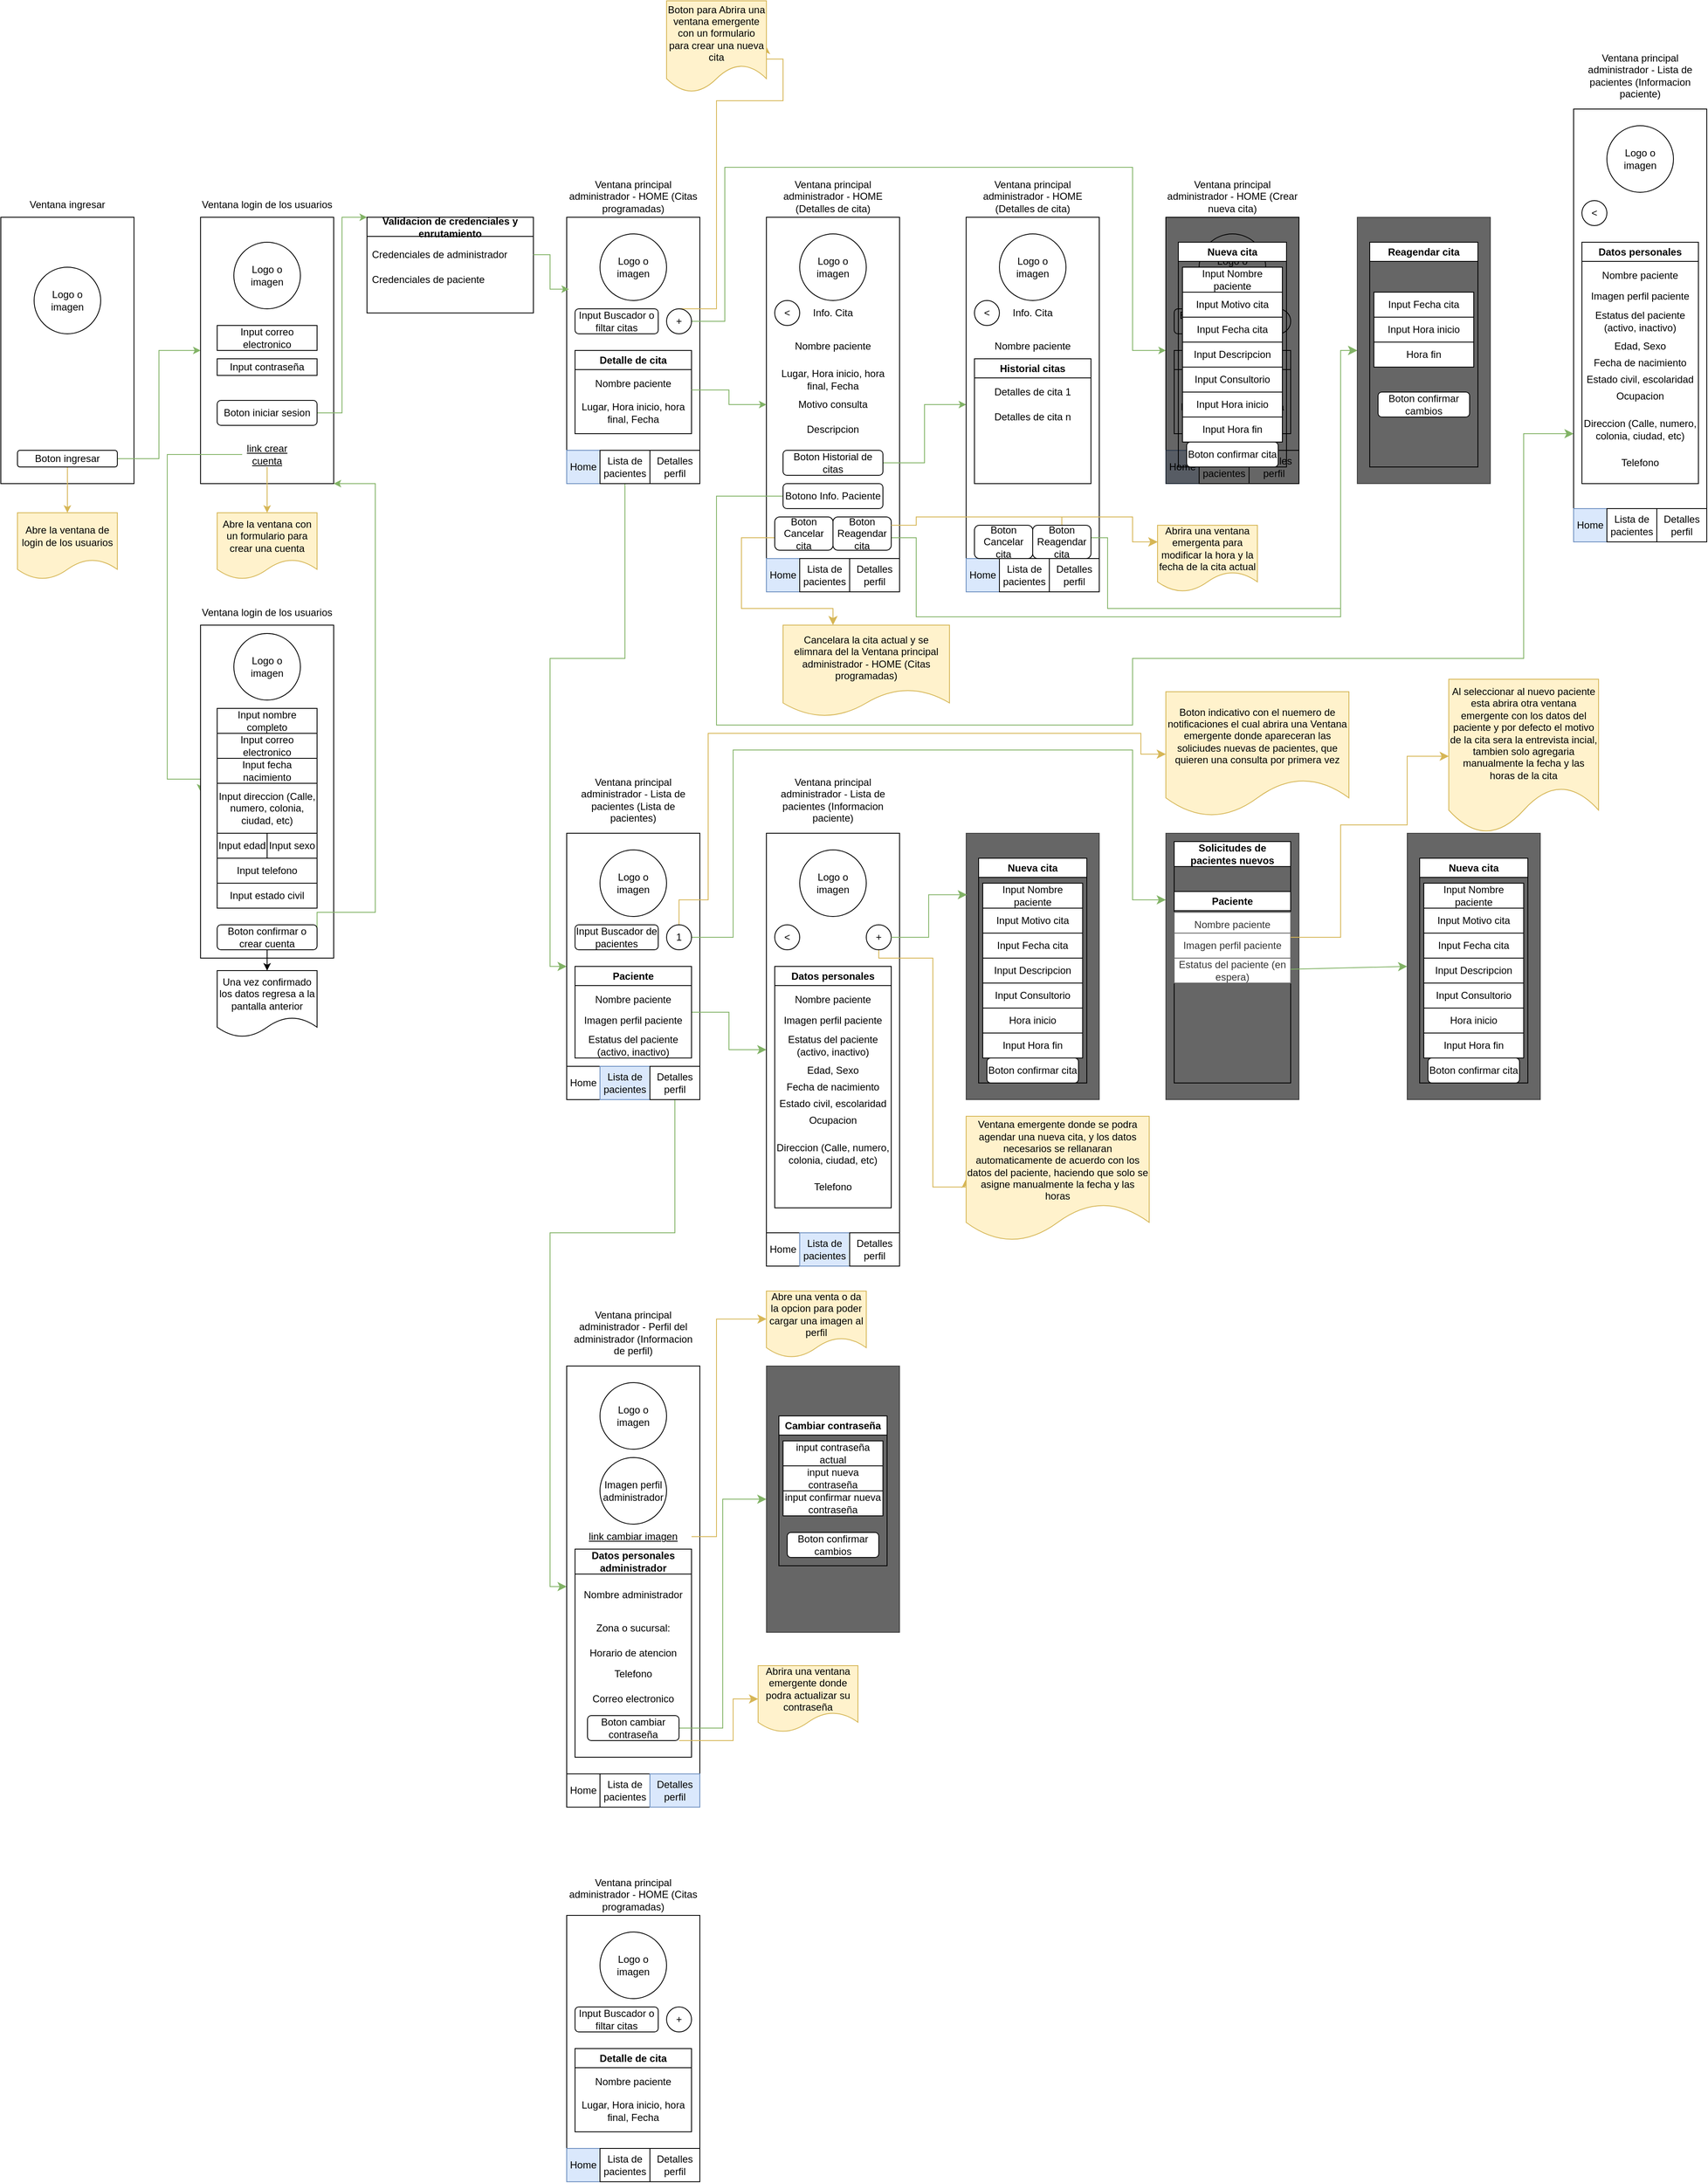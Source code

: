 <mxfile version="24.3.1" type="github">
  <diagram name="Página-1" id="ZbiloQiYvvWJCCRVqYYY">
    <mxGraphModel dx="3187" dy="3427" grid="1" gridSize="10" guides="1" tooltips="1" connect="1" arrows="1" fold="1" page="1" pageScale="1" pageWidth="900" pageHeight="1600" math="0" shadow="0">
      <root>
        <mxCell id="0" />
        <mxCell id="1" parent="0" />
        <mxCell id="nOO9d--wfHKwfgQTX6aH-1" value="" style="rounded=0;whiteSpace=wrap;html=1;" parent="1" vertex="1">
          <mxGeometry x="40" y="100" width="160" height="320" as="geometry" />
        </mxCell>
        <mxCell id="nOO9d--wfHKwfgQTX6aH-2" value="Ventana ingresar" style="text;html=1;align=center;verticalAlign=middle;whiteSpace=wrap;rounded=0;" parent="1" vertex="1">
          <mxGeometry x="40" y="70" width="160" height="30" as="geometry" />
        </mxCell>
        <mxCell id="nOO9d--wfHKwfgQTX6aH-3" value="Logo o imagen" style="ellipse;whiteSpace=wrap;html=1;aspect=fixed;" parent="1" vertex="1">
          <mxGeometry x="80" y="160" width="80" height="80" as="geometry" />
        </mxCell>
        <mxCell id="nOO9d--wfHKwfgQTX6aH-10" value="" style="edgeStyle=orthogonalEdgeStyle;rounded=0;orthogonalLoop=1;jettySize=auto;html=1;fillColor=#fff2cc;strokeColor=#d6b656;" parent="1" source="nOO9d--wfHKwfgQTX6aH-4" target="nOO9d--wfHKwfgQTX6aH-9" edge="1">
          <mxGeometry relative="1" as="geometry" />
        </mxCell>
        <mxCell id="nOO9d--wfHKwfgQTX6aH-15" style="rounded=0;orthogonalLoop=1;jettySize=auto;html=1;exitX=1;exitY=0.5;exitDx=0;exitDy=0;entryX=0;entryY=0.5;entryDx=0;entryDy=0;edgeStyle=orthogonalEdgeStyle;endArrow=classic;endFill=1;fillColor=#d5e8d4;strokeColor=#82b366;" parent="1" source="nOO9d--wfHKwfgQTX6aH-4" target="nOO9d--wfHKwfgQTX6aH-11" edge="1">
          <mxGeometry relative="1" as="geometry" />
        </mxCell>
        <mxCell id="nOO9d--wfHKwfgQTX6aH-4" value="Boton ingresar" style="rounded=1;whiteSpace=wrap;html=1;" parent="1" vertex="1">
          <mxGeometry x="60" y="380" width="120" height="20" as="geometry" />
        </mxCell>
        <mxCell id="nOO9d--wfHKwfgQTX6aH-9" value="Abre la ventana de login de los usuarios" style="shape=document;whiteSpace=wrap;html=1;boundedLbl=1;rounded=1;fillColor=#fff2cc;strokeColor=#d6b656;" parent="1" vertex="1">
          <mxGeometry x="60" y="455" width="120" height="80" as="geometry" />
        </mxCell>
        <mxCell id="nOO9d--wfHKwfgQTX6aH-11" value="" style="rounded=0;whiteSpace=wrap;html=1;" parent="1" vertex="1">
          <mxGeometry x="280" y="100" width="160" height="320" as="geometry" />
        </mxCell>
        <mxCell id="nOO9d--wfHKwfgQTX6aH-12" value="Ventana login de los usuarios" style="text;html=1;align=center;verticalAlign=middle;whiteSpace=wrap;rounded=0;" parent="1" vertex="1">
          <mxGeometry x="280" y="70" width="160" height="30" as="geometry" />
        </mxCell>
        <mxCell id="nOO9d--wfHKwfgQTX6aH-13" value="Logo o imagen" style="ellipse;whiteSpace=wrap;html=1;aspect=fixed;" parent="1" vertex="1">
          <mxGeometry x="320" y="130" width="80" height="80" as="geometry" />
        </mxCell>
        <mxCell id="nOO9d--wfHKwfgQTX6aH-62" style="edgeStyle=orthogonalEdgeStyle;rounded=0;orthogonalLoop=1;jettySize=auto;html=1;exitX=0;exitY=0.5;exitDx=0;exitDy=0;entryX=0;entryY=0.5;entryDx=0;entryDy=0;fillColor=#d5e8d4;strokeColor=#82b366;" parent="1" source="nOO9d--wfHKwfgQTX6aH-18" target="nOO9d--wfHKwfgQTX6aH-24" edge="1">
          <mxGeometry relative="1" as="geometry">
            <Array as="points">
              <mxPoint x="240" y="385" />
              <mxPoint x="240" y="775" />
            </Array>
          </mxGeometry>
        </mxCell>
        <mxCell id="nOO9d--wfHKwfgQTX6aH-65" style="edgeStyle=orthogonalEdgeStyle;rounded=0;orthogonalLoop=1;jettySize=auto;html=1;exitX=1;exitY=0.5;exitDx=0;exitDy=0;entryX=0;entryY=0;entryDx=0;entryDy=0;fillColor=#d5e8d4;strokeColor=#82b366;" parent="1" source="nOO9d--wfHKwfgQTX6aH-14" target="nOO9d--wfHKwfgQTX6aH-64" edge="1">
          <mxGeometry relative="1" as="geometry">
            <Array as="points">
              <mxPoint x="450" y="335" />
              <mxPoint x="450" y="100" />
            </Array>
          </mxGeometry>
        </mxCell>
        <mxCell id="nOO9d--wfHKwfgQTX6aH-14" value="Boton iniciar sesion" style="rounded=1;whiteSpace=wrap;html=1;" parent="1" vertex="1">
          <mxGeometry x="300" y="320" width="120" height="30" as="geometry" />
        </mxCell>
        <mxCell id="nOO9d--wfHKwfgQTX6aH-16" value="Input correo electronico" style="rounded=0;whiteSpace=wrap;html=1;" parent="1" vertex="1">
          <mxGeometry x="300" y="230" width="120" height="30" as="geometry" />
        </mxCell>
        <mxCell id="nOO9d--wfHKwfgQTX6aH-17" value="Input contraseña" style="rounded=0;whiteSpace=wrap;html=1;" parent="1" vertex="1">
          <mxGeometry x="300" y="270" width="120" height="20" as="geometry" />
        </mxCell>
        <mxCell id="nOO9d--wfHKwfgQTX6aH-23" value="" style="edgeStyle=orthogonalEdgeStyle;rounded=0;orthogonalLoop=1;jettySize=auto;html=1;fillColor=#fff2cc;strokeColor=#d6b656;" parent="1" source="nOO9d--wfHKwfgQTX6aH-18" target="nOO9d--wfHKwfgQTX6aH-22" edge="1">
          <mxGeometry relative="1" as="geometry" />
        </mxCell>
        <mxCell id="nOO9d--wfHKwfgQTX6aH-18" value="&lt;u&gt;link crear cuenta&lt;/u&gt;" style="text;html=1;align=center;verticalAlign=middle;whiteSpace=wrap;rounded=0;" parent="1" vertex="1">
          <mxGeometry x="330" y="370" width="60" height="30" as="geometry" />
        </mxCell>
        <mxCell id="nOO9d--wfHKwfgQTX6aH-22" value="Abre la ventana con un formulario para crear una cuenta" style="shape=document;whiteSpace=wrap;html=1;boundedLbl=1;fillColor=#fff2cc;strokeColor=#d6b656;" parent="1" vertex="1">
          <mxGeometry x="300" y="455" width="120" height="80" as="geometry" />
        </mxCell>
        <mxCell id="nOO9d--wfHKwfgQTX6aH-24" value="" style="rounded=0;whiteSpace=wrap;html=1;" parent="1" vertex="1">
          <mxGeometry x="280" y="590" width="160" height="400" as="geometry" />
        </mxCell>
        <mxCell id="nOO9d--wfHKwfgQTX6aH-25" value="Ventana login de los usuarios" style="text;html=1;align=center;verticalAlign=middle;whiteSpace=wrap;rounded=0;" parent="1" vertex="1">
          <mxGeometry x="280" y="560" width="160" height="30" as="geometry" />
        </mxCell>
        <mxCell id="nOO9d--wfHKwfgQTX6aH-26" value="Logo o imagen" style="ellipse;whiteSpace=wrap;html=1;aspect=fixed;" parent="1" vertex="1">
          <mxGeometry x="320" y="600" width="80" height="80" as="geometry" />
        </mxCell>
        <mxCell id="nOO9d--wfHKwfgQTX6aH-28" value="Input nombre completo" style="rounded=0;whiteSpace=wrap;html=1;" parent="1" vertex="1">
          <mxGeometry x="300" y="690" width="120" height="30" as="geometry" />
        </mxCell>
        <mxCell id="nOO9d--wfHKwfgQTX6aH-29" value="Input correo electronico" style="rounded=0;whiteSpace=wrap;html=1;" parent="1" vertex="1">
          <mxGeometry x="300" y="720" width="120" height="30" as="geometry" />
        </mxCell>
        <mxCell id="nOO9d--wfHKwfgQTX6aH-34" value="Input fecha nacimiento" style="rounded=0;whiteSpace=wrap;html=1;" parent="1" vertex="1">
          <mxGeometry x="300" y="750" width="120" height="30" as="geometry" />
        </mxCell>
        <mxCell id="nOO9d--wfHKwfgQTX6aH-35" value="Input direccion (Calle, numero, colonia, ciudad, etc)" style="rounded=0;whiteSpace=wrap;html=1;" parent="1" vertex="1">
          <mxGeometry x="300" y="780" width="120" height="60" as="geometry" />
        </mxCell>
        <mxCell id="nOO9d--wfHKwfgQTX6aH-36" value="Input edad" style="rounded=0;whiteSpace=wrap;html=1;" parent="1" vertex="1">
          <mxGeometry x="300" y="840" width="60" height="30" as="geometry" />
        </mxCell>
        <mxCell id="nOO9d--wfHKwfgQTX6aH-37" value="Input sexo" style="rounded=0;whiteSpace=wrap;html=1;" parent="1" vertex="1">
          <mxGeometry x="360" y="840" width="60" height="30" as="geometry" />
        </mxCell>
        <mxCell id="nOO9d--wfHKwfgQTX6aH-38" value="Input telefono" style="rounded=0;whiteSpace=wrap;html=1;" parent="1" vertex="1">
          <mxGeometry x="300" y="870" width="120" height="30" as="geometry" />
        </mxCell>
        <mxCell id="nOO9d--wfHKwfgQTX6aH-39" value="Input estado civil" style="rounded=0;whiteSpace=wrap;html=1;" parent="1" vertex="1">
          <mxGeometry x="300" y="900" width="120" height="30" as="geometry" />
        </mxCell>
        <mxCell id="nOO9d--wfHKwfgQTX6aH-60" value="" style="edgeStyle=orthogonalEdgeStyle;rounded=0;orthogonalLoop=1;jettySize=auto;html=1;" parent="1" source="nOO9d--wfHKwfgQTX6aH-40" target="nOO9d--wfHKwfgQTX6aH-59" edge="1">
          <mxGeometry relative="1" as="geometry" />
        </mxCell>
        <mxCell id="nOO9d--wfHKwfgQTX6aH-61" style="edgeStyle=orthogonalEdgeStyle;rounded=0;orthogonalLoop=1;jettySize=auto;html=1;exitX=1;exitY=0.5;exitDx=0;exitDy=0;entryX=1;entryY=1;entryDx=0;entryDy=0;fillColor=#d5e8d4;strokeColor=#82b366;" parent="1" source="nOO9d--wfHKwfgQTX6aH-40" target="nOO9d--wfHKwfgQTX6aH-11" edge="1">
          <mxGeometry relative="1" as="geometry">
            <Array as="points">
              <mxPoint x="490" y="935" />
              <mxPoint x="490" y="420" />
            </Array>
          </mxGeometry>
        </mxCell>
        <mxCell id="nOO9d--wfHKwfgQTX6aH-40" value="Boton confirmar o crear cuenta" style="rounded=1;whiteSpace=wrap;html=1;" parent="1" vertex="1">
          <mxGeometry x="300" y="950" width="120" height="30" as="geometry" />
        </mxCell>
        <mxCell id="nOO9d--wfHKwfgQTX6aH-41" value="" style="rounded=0;whiteSpace=wrap;html=1;" parent="1" vertex="1">
          <mxGeometry x="720" y="100" width="160" height="320" as="geometry" />
        </mxCell>
        <mxCell id="nOO9d--wfHKwfgQTX6aH-42" value="Ventana principal administrador - HOME (Citas programadas)" style="text;html=1;align=center;verticalAlign=middle;whiteSpace=wrap;rounded=0;" parent="1" vertex="1">
          <mxGeometry x="720" y="50" width="160" height="50" as="geometry" />
        </mxCell>
        <mxCell id="nOO9d--wfHKwfgQTX6aH-43" value="Logo o imagen" style="ellipse;whiteSpace=wrap;html=1;aspect=fixed;" parent="1" vertex="1">
          <mxGeometry x="760" y="120" width="80" height="80" as="geometry" />
        </mxCell>
        <mxCell id="nOO9d--wfHKwfgQTX6aH-49" value="Input Buscador o filtar citas" style="rounded=1;whiteSpace=wrap;html=1;" parent="1" vertex="1">
          <mxGeometry x="730" y="210" width="100" height="30" as="geometry" />
        </mxCell>
        <mxCell id="nOO9d--wfHKwfgQTX6aH-142" style="edgeStyle=orthogonalEdgeStyle;rounded=0;orthogonalLoop=1;jettySize=auto;html=1;entryX=0;entryY=0.5;entryDx=0;entryDy=0;fillColor=#d5e8d4;strokeColor=#82b366;" parent="1" source="nOO9d--wfHKwfgQTX6aH-50" target="nOO9d--wfHKwfgQTX6aH-141" edge="1">
          <mxGeometry relative="1" as="geometry">
            <Array as="points">
              <mxPoint x="910" y="225" />
              <mxPoint x="910" y="40" />
              <mxPoint x="1400" y="40" />
              <mxPoint x="1400" y="260" />
            </Array>
          </mxGeometry>
        </mxCell>
        <mxCell id="nOO9d--wfHKwfgQTX6aH-147" style="edgeStyle=orthogonalEdgeStyle;rounded=0;orthogonalLoop=1;jettySize=auto;html=1;exitX=0.5;exitY=0;exitDx=0;exitDy=0;entryX=1;entryY=0.5;entryDx=0;entryDy=0;fillColor=#fff2cc;strokeColor=#d6b656;" parent="1" source="nOO9d--wfHKwfgQTX6aH-50" target="nOO9d--wfHKwfgQTX6aH-146" edge="1">
          <mxGeometry relative="1" as="geometry">
            <Array as="points">
              <mxPoint x="900" y="210" />
              <mxPoint x="900" y="-40" />
              <mxPoint x="980" y="-40" />
              <mxPoint x="980" y="-90" />
            </Array>
          </mxGeometry>
        </mxCell>
        <mxCell id="nOO9d--wfHKwfgQTX6aH-50" value="+" style="ellipse;whiteSpace=wrap;html=1;aspect=fixed;" parent="1" vertex="1">
          <mxGeometry x="840" y="210" width="30" height="30" as="geometry" />
        </mxCell>
        <mxCell id="nOO9d--wfHKwfgQTX6aH-53" value="Detalle de cita" style="swimlane;whiteSpace=wrap;html=1;startSize=23;" parent="1" vertex="1">
          <mxGeometry x="730" y="260" width="140" height="100" as="geometry" />
        </mxCell>
        <mxCell id="nOO9d--wfHKwfgQTX6aH-54" value="Nombre paciente" style="text;html=1;align=center;verticalAlign=middle;whiteSpace=wrap;rounded=0;" parent="nOO9d--wfHKwfgQTX6aH-53" vertex="1">
          <mxGeometry y="25" width="140" height="30" as="geometry" />
        </mxCell>
        <mxCell id="nOO9d--wfHKwfgQTX6aH-55" value="Lugar, Hora inicio, hora final, Fecha" style="text;html=1;align=center;verticalAlign=middle;whiteSpace=wrap;rounded=0;" parent="1" vertex="1">
          <mxGeometry x="730" y="310" width="140" height="50" as="geometry" />
        </mxCell>
        <mxCell id="nOO9d--wfHKwfgQTX6aH-56" value="Home" style="rounded=0;whiteSpace=wrap;html=1;fillColor=#dae8fc;strokeColor=#6c8ebf;" parent="1" vertex="1">
          <mxGeometry x="720" y="380" width="40" height="40" as="geometry" />
        </mxCell>
        <mxCell id="zW9iqZZ3IvsAzEYnk_GR-31" style="edgeStyle=orthogonalEdgeStyle;rounded=0;orthogonalLoop=1;jettySize=auto;html=1;exitX=0.5;exitY=1;exitDx=0;exitDy=0;entryX=0;entryY=0.5;entryDx=0;entryDy=0;fontSize=12;startSize=8;endSize=8;fillColor=#d5e8d4;strokeColor=#82b366;" edge="1" parent="1" source="nOO9d--wfHKwfgQTX6aH-57" target="zW9iqZZ3IvsAzEYnk_GR-20">
          <mxGeometry relative="1" as="geometry" />
        </mxCell>
        <mxCell id="nOO9d--wfHKwfgQTX6aH-57" value="Lista de pacientes" style="rounded=0;whiteSpace=wrap;html=1;" parent="1" vertex="1">
          <mxGeometry x="760" y="380" width="60" height="40" as="geometry" />
        </mxCell>
        <mxCell id="nOO9d--wfHKwfgQTX6aH-58" value="Detalles perfil" style="rounded=0;whiteSpace=wrap;html=1;" parent="1" vertex="1">
          <mxGeometry x="820" y="380" width="60" height="40" as="geometry" />
        </mxCell>
        <mxCell id="nOO9d--wfHKwfgQTX6aH-59" value="Una vez confirmado los datos regresa a la pantalla anterior" style="shape=document;whiteSpace=wrap;html=1;boundedLbl=1;rounded=1;" parent="1" vertex="1">
          <mxGeometry x="300" y="1005" width="120" height="80" as="geometry" />
        </mxCell>
        <mxCell id="nOO9d--wfHKwfgQTX6aH-64" value="Validacion de credenciales y enrutamiento" style="swimlane;whiteSpace=wrap;html=1;" parent="1" vertex="1">
          <mxGeometry x="480" y="100" width="200" height="115" as="geometry" />
        </mxCell>
        <mxCell id="nOO9d--wfHKwfgQTX6aH-66" value="Credenciales de administrador" style="text;strokeColor=none;fillColor=none;align=left;verticalAlign=middle;spacingLeft=4;spacingRight=4;overflow=hidden;points=[[0,0.5],[1,0.5]];portConstraint=eastwest;rotatable=0;whiteSpace=wrap;html=1;" parent="nOO9d--wfHKwfgQTX6aH-64" vertex="1">
          <mxGeometry y="30" width="200" height="30" as="geometry" />
        </mxCell>
        <mxCell id="nOO9d--wfHKwfgQTX6aH-70" value="Credenciales de paciente" style="text;strokeColor=none;fillColor=none;align=left;verticalAlign=middle;spacingLeft=4;spacingRight=4;overflow=hidden;points=[[0,0.5],[1,0.5]];portConstraint=eastwest;rotatable=0;whiteSpace=wrap;html=1;" parent="nOO9d--wfHKwfgQTX6aH-64" vertex="1">
          <mxGeometry y="60" width="200" height="30" as="geometry" />
        </mxCell>
        <mxCell id="nOO9d--wfHKwfgQTX6aH-69" style="edgeStyle=orthogonalEdgeStyle;rounded=0;orthogonalLoop=1;jettySize=auto;html=1;entryX=0.017;entryY=0.27;entryDx=0;entryDy=0;entryPerimeter=0;fillColor=#d5e8d4;strokeColor=#82b366;" parent="1" source="nOO9d--wfHKwfgQTX6aH-66" target="nOO9d--wfHKwfgQTX6aH-41" edge="1">
          <mxGeometry relative="1" as="geometry" />
        </mxCell>
        <mxCell id="nOO9d--wfHKwfgQTX6aH-71" value="" style="rounded=0;whiteSpace=wrap;html=1;" parent="1" vertex="1">
          <mxGeometry x="960" y="100" width="160" height="450" as="geometry" />
        </mxCell>
        <mxCell id="nOO9d--wfHKwfgQTX6aH-72" value="Ventana principal administrador - HOME (Detalles de cita)" style="text;html=1;align=center;verticalAlign=middle;whiteSpace=wrap;rounded=0;" parent="1" vertex="1">
          <mxGeometry x="960" y="50" width="160" height="50" as="geometry" />
        </mxCell>
        <mxCell id="nOO9d--wfHKwfgQTX6aH-73" value="Logo o imagen" style="ellipse;whiteSpace=wrap;html=1;aspect=fixed;" parent="1" vertex="1">
          <mxGeometry x="1000" y="120" width="80" height="80" as="geometry" />
        </mxCell>
        <mxCell id="nOO9d--wfHKwfgQTX6aH-79" value="Home" style="rounded=0;whiteSpace=wrap;html=1;fillColor=#dae8fc;strokeColor=#6c8ebf;" parent="1" vertex="1">
          <mxGeometry x="960" y="510" width="40" height="40" as="geometry" />
        </mxCell>
        <mxCell id="nOO9d--wfHKwfgQTX6aH-80" value="Lista de pacientes" style="rounded=0;whiteSpace=wrap;html=1;" parent="1" vertex="1">
          <mxGeometry x="1000" y="510" width="60" height="40" as="geometry" />
        </mxCell>
        <mxCell id="nOO9d--wfHKwfgQTX6aH-81" value="Detalles perfil" style="rounded=0;whiteSpace=wrap;html=1;" parent="1" vertex="1">
          <mxGeometry x="1060" y="510" width="60" height="40" as="geometry" />
        </mxCell>
        <mxCell id="nOO9d--wfHKwfgQTX6aH-82" style="edgeStyle=orthogonalEdgeStyle;rounded=0;orthogonalLoop=1;jettySize=auto;html=1;exitX=1;exitY=0.75;exitDx=0;exitDy=0;entryX=0;entryY=0.5;entryDx=0;entryDy=0;fillColor=#d5e8d4;strokeColor=#82b366;" parent="1" source="nOO9d--wfHKwfgQTX6aH-54" target="nOO9d--wfHKwfgQTX6aH-71" edge="1">
          <mxGeometry relative="1" as="geometry" />
        </mxCell>
        <mxCell id="nOO9d--wfHKwfgQTX6aH-83" value="&amp;lt;" style="ellipse;whiteSpace=wrap;html=1;aspect=fixed;" parent="1" vertex="1">
          <mxGeometry x="970" y="200" width="30" height="30" as="geometry" />
        </mxCell>
        <mxCell id="nOO9d--wfHKwfgQTX6aH-84" value="Info. Cita" style="text;html=1;align=center;verticalAlign=middle;whiteSpace=wrap;rounded=0;" parent="1" vertex="1">
          <mxGeometry x="1010" y="200" width="60" height="30" as="geometry" />
        </mxCell>
        <mxCell id="nOO9d--wfHKwfgQTX6aH-85" value="Lugar, Hora inicio, hora final, Fecha" style="text;html=1;align=center;verticalAlign=middle;whiteSpace=wrap;rounded=0;" parent="1" vertex="1">
          <mxGeometry x="970" y="270" width="140" height="50" as="geometry" />
        </mxCell>
        <mxCell id="nOO9d--wfHKwfgQTX6aH-77" value="Nombre paciente" style="text;html=1;align=center;verticalAlign=middle;whiteSpace=wrap;rounded=0;" parent="1" vertex="1">
          <mxGeometry x="970" y="240" width="140" height="30" as="geometry" />
        </mxCell>
        <mxCell id="nOO9d--wfHKwfgQTX6aH-87" value="Motivo consulta" style="text;html=1;align=center;verticalAlign=middle;whiteSpace=wrap;rounded=0;" parent="1" vertex="1">
          <mxGeometry x="970" y="310" width="140" height="30" as="geometry" />
        </mxCell>
        <mxCell id="nOO9d--wfHKwfgQTX6aH-88" value="Descripcion" style="text;html=1;align=center;verticalAlign=middle;whiteSpace=wrap;rounded=0;" parent="1" vertex="1">
          <mxGeometry x="970" y="340" width="140" height="30" as="geometry" />
        </mxCell>
        <mxCell id="nOO9d--wfHKwfgQTX6aH-114" style="edgeStyle=orthogonalEdgeStyle;rounded=0;orthogonalLoop=1;jettySize=auto;html=1;entryX=0;entryY=0.5;entryDx=0;entryDy=0;fillColor=#d5e8d4;strokeColor=#82b366;" parent="1" source="nOO9d--wfHKwfgQTX6aH-89" target="nOO9d--wfHKwfgQTX6aH-93" edge="1">
          <mxGeometry relative="1" as="geometry" />
        </mxCell>
        <mxCell id="nOO9d--wfHKwfgQTX6aH-89" value="Boton Historial de citas" style="rounded=1;whiteSpace=wrap;html=1;" parent="1" vertex="1">
          <mxGeometry x="980" y="380" width="120" height="30" as="geometry" />
        </mxCell>
        <mxCell id="zW9iqZZ3IvsAzEYnk_GR-134" style="edgeStyle=orthogonalEdgeStyle;rounded=0;orthogonalLoop=1;jettySize=auto;html=1;entryX=0;entryY=0.75;entryDx=0;entryDy=0;fontSize=12;startSize=8;endSize=8;fillColor=#d5e8d4;strokeColor=#82b366;" edge="1" parent="1" source="nOO9d--wfHKwfgQTX6aH-90" target="zW9iqZZ3IvsAzEYnk_GR-116">
          <mxGeometry relative="1" as="geometry">
            <Array as="points">
              <mxPoint x="900" y="435" />
              <mxPoint x="900" y="710" />
              <mxPoint x="1400" y="710" />
              <mxPoint x="1400" y="630" />
              <mxPoint x="1870" y="630" />
              <mxPoint x="1870" y="360" />
            </Array>
          </mxGeometry>
        </mxCell>
        <mxCell id="nOO9d--wfHKwfgQTX6aH-90" value="Botono Info. Paciente" style="rounded=1;whiteSpace=wrap;html=1;" parent="1" vertex="1">
          <mxGeometry x="980" y="420" width="120" height="30" as="geometry" />
        </mxCell>
        <mxCell id="zW9iqZZ3IvsAzEYnk_GR-19" value="" style="edgeStyle=orthogonalEdgeStyle;rounded=0;orthogonalLoop=1;jettySize=auto;html=1;fontSize=12;startSize=8;endSize=8;fillColor=#fff2cc;strokeColor=#d6b656;" edge="1" parent="1" source="nOO9d--wfHKwfgQTX6aH-91" target="zW9iqZZ3IvsAzEYnk_GR-18">
          <mxGeometry relative="1" as="geometry">
            <Array as="points">
              <mxPoint x="930" y="485" />
              <mxPoint x="930" y="570" />
              <mxPoint x="1040" y="570" />
            </Array>
          </mxGeometry>
        </mxCell>
        <mxCell id="nOO9d--wfHKwfgQTX6aH-91" value="Boton Cancelar cita" style="rounded=1;whiteSpace=wrap;html=1;" parent="1" vertex="1">
          <mxGeometry x="970" y="460" width="70" height="40" as="geometry" />
        </mxCell>
        <mxCell id="zW9iqZZ3IvsAzEYnk_GR-16" style="edgeStyle=orthogonalEdgeStyle;rounded=0;orthogonalLoop=1;jettySize=auto;html=1;entryX=0;entryY=0.5;entryDx=0;entryDy=0;fontSize=12;startSize=8;endSize=8;fillColor=#d5e8d4;strokeColor=#82b366;" edge="1" parent="1" source="nOO9d--wfHKwfgQTX6aH-92" target="zW9iqZZ3IvsAzEYnk_GR-9">
          <mxGeometry relative="1" as="geometry">
            <Array as="points">
              <mxPoint x="1140" y="485" />
              <mxPoint x="1140" y="580" />
              <mxPoint x="1650" y="580" />
              <mxPoint x="1650" y="260" />
            </Array>
          </mxGeometry>
        </mxCell>
        <mxCell id="nOO9d--wfHKwfgQTX6aH-92" value="Boton Reagendar cita" style="rounded=1;whiteSpace=wrap;html=1;" parent="1" vertex="1">
          <mxGeometry x="1040" y="460" width="70" height="40" as="geometry" />
        </mxCell>
        <mxCell id="nOO9d--wfHKwfgQTX6aH-93" value="" style="rounded=0;whiteSpace=wrap;html=1;" parent="1" vertex="1">
          <mxGeometry x="1200" y="100" width="160" height="450" as="geometry" />
        </mxCell>
        <mxCell id="nOO9d--wfHKwfgQTX6aH-94" value="Ventana principal administrador - HOME (Detalles de cita)" style="text;html=1;align=center;verticalAlign=middle;whiteSpace=wrap;rounded=0;" parent="1" vertex="1">
          <mxGeometry x="1200" y="50" width="160" height="50" as="geometry" />
        </mxCell>
        <mxCell id="nOO9d--wfHKwfgQTX6aH-95" value="Logo o imagen" style="ellipse;whiteSpace=wrap;html=1;aspect=fixed;" parent="1" vertex="1">
          <mxGeometry x="1240" y="120" width="80" height="80" as="geometry" />
        </mxCell>
        <mxCell id="nOO9d--wfHKwfgQTX6aH-96" value="Home" style="rounded=0;whiteSpace=wrap;html=1;fillColor=#dae8fc;strokeColor=#6c8ebf;" parent="1" vertex="1">
          <mxGeometry x="1200" y="510" width="40" height="40" as="geometry" />
        </mxCell>
        <mxCell id="nOO9d--wfHKwfgQTX6aH-97" value="Lista de pacientes" style="rounded=0;whiteSpace=wrap;html=1;" parent="1" vertex="1">
          <mxGeometry x="1240" y="510" width="60" height="40" as="geometry" />
        </mxCell>
        <mxCell id="nOO9d--wfHKwfgQTX6aH-98" value="Detalles perfil" style="rounded=0;whiteSpace=wrap;html=1;" parent="1" vertex="1">
          <mxGeometry x="1300" y="510" width="60" height="40" as="geometry" />
        </mxCell>
        <mxCell id="nOO9d--wfHKwfgQTX6aH-99" value="&amp;lt;" style="ellipse;whiteSpace=wrap;html=1;aspect=fixed;" parent="1" vertex="1">
          <mxGeometry x="1210" y="200" width="30" height="30" as="geometry" />
        </mxCell>
        <mxCell id="nOO9d--wfHKwfgQTX6aH-100" value="Info. Cita" style="text;html=1;align=center;verticalAlign=middle;whiteSpace=wrap;rounded=0;" parent="1" vertex="1">
          <mxGeometry x="1250" y="200" width="60" height="30" as="geometry" />
        </mxCell>
        <mxCell id="nOO9d--wfHKwfgQTX6aH-102" value="Nombre paciente" style="text;html=1;align=center;verticalAlign=middle;whiteSpace=wrap;rounded=0;" parent="1" vertex="1">
          <mxGeometry x="1210" y="240" width="140" height="30" as="geometry" />
        </mxCell>
        <mxCell id="nOO9d--wfHKwfgQTX6aH-107" value="Boton Cancelar cita" style="rounded=1;whiteSpace=wrap;html=1;" parent="1" vertex="1">
          <mxGeometry x="1210" y="470" width="70" height="40" as="geometry" />
        </mxCell>
        <mxCell id="zW9iqZZ3IvsAzEYnk_GR-14" style="edgeStyle=orthogonalEdgeStyle;rounded=0;orthogonalLoop=1;jettySize=auto;html=1;entryX=0;entryY=0.25;entryDx=0;entryDy=0;fontSize=12;startSize=8;endSize=8;exitX=0.5;exitY=0;exitDx=0;exitDy=0;fillColor=#fff2cc;strokeColor=#d6b656;" edge="1" parent="1" source="nOO9d--wfHKwfgQTX6aH-108" target="zW9iqZZ3IvsAzEYnk_GR-11">
          <mxGeometry relative="1" as="geometry">
            <Array as="points">
              <mxPoint x="1315" y="460" />
              <mxPoint x="1400" y="460" />
              <mxPoint x="1400" y="490" />
            </Array>
          </mxGeometry>
        </mxCell>
        <mxCell id="zW9iqZZ3IvsAzEYnk_GR-17" style="edgeStyle=orthogonalEdgeStyle;rounded=0;orthogonalLoop=1;jettySize=auto;html=1;exitX=1;exitY=0.5;exitDx=0;exitDy=0;fontSize=12;startSize=8;endSize=8;entryX=0;entryY=0.5;entryDx=0;entryDy=0;fillColor=#d5e8d4;strokeColor=#82b366;" edge="1" parent="1" source="nOO9d--wfHKwfgQTX6aH-108" target="zW9iqZZ3IvsAzEYnk_GR-9">
          <mxGeometry relative="1" as="geometry">
            <mxPoint x="1670" y="250" as="targetPoint" />
            <Array as="points">
              <mxPoint x="1370" y="485" />
              <mxPoint x="1370" y="570" />
              <mxPoint x="1650" y="570" />
              <mxPoint x="1650" y="260" />
            </Array>
          </mxGeometry>
        </mxCell>
        <mxCell id="nOO9d--wfHKwfgQTX6aH-108" value="Boton Reagendar cita" style="rounded=1;whiteSpace=wrap;html=1;" parent="1" vertex="1">
          <mxGeometry x="1280" y="470" width="70" height="40" as="geometry" />
        </mxCell>
        <mxCell id="nOO9d--wfHKwfgQTX6aH-109" value="Historial citas" style="swimlane;whiteSpace=wrap;html=1;startSize=23;" parent="1" vertex="1">
          <mxGeometry x="1210" y="270" width="140" height="150" as="geometry" />
        </mxCell>
        <mxCell id="nOO9d--wfHKwfgQTX6aH-110" value="Detalles de cita 1" style="text;html=1;align=center;verticalAlign=middle;whiteSpace=wrap;rounded=0;" parent="nOO9d--wfHKwfgQTX6aH-109" vertex="1">
          <mxGeometry y="25" width="140" height="30" as="geometry" />
        </mxCell>
        <mxCell id="nOO9d--wfHKwfgQTX6aH-113" value="Detalles de cita n" style="text;html=1;align=center;verticalAlign=middle;whiteSpace=wrap;rounded=0;" parent="nOO9d--wfHKwfgQTX6aH-109" vertex="1">
          <mxGeometry y="55" width="140" height="30" as="geometry" />
        </mxCell>
        <mxCell id="nOO9d--wfHKwfgQTX6aH-130" value="" style="rounded=0;whiteSpace=wrap;html=1;" parent="1" vertex="1">
          <mxGeometry x="1440" y="100" width="160" height="320" as="geometry" />
        </mxCell>
        <mxCell id="nOO9d--wfHKwfgQTX6aH-131" value="Ventana principal administrador - HOME (Crear nueva cita)" style="text;html=1;align=center;verticalAlign=middle;whiteSpace=wrap;rounded=0;" parent="1" vertex="1">
          <mxGeometry x="1440" y="50" width="160" height="50" as="geometry" />
        </mxCell>
        <mxCell id="nOO9d--wfHKwfgQTX6aH-132" value="Logo o imagen" style="ellipse;whiteSpace=wrap;html=1;aspect=fixed;" parent="1" vertex="1">
          <mxGeometry x="1480" y="120" width="80" height="80" as="geometry" />
        </mxCell>
        <mxCell id="nOO9d--wfHKwfgQTX6aH-133" value="Buscador o filtar citas" style="rounded=1;whiteSpace=wrap;html=1;" parent="1" vertex="1">
          <mxGeometry x="1450" y="210" width="100" height="30" as="geometry" />
        </mxCell>
        <mxCell id="nOO9d--wfHKwfgQTX6aH-134" value="+" style="ellipse;whiteSpace=wrap;html=1;aspect=fixed;" parent="1" vertex="1">
          <mxGeometry x="1560" y="210" width="30" height="30" as="geometry" />
        </mxCell>
        <mxCell id="nOO9d--wfHKwfgQTX6aH-135" value="Detalle de cita" style="swimlane;whiteSpace=wrap;html=1;startSize=23;" parent="1" vertex="1">
          <mxGeometry x="1450" y="260" width="140" height="100" as="geometry" />
        </mxCell>
        <mxCell id="nOO9d--wfHKwfgQTX6aH-136" value="Nombre paciente" style="text;html=1;align=center;verticalAlign=middle;whiteSpace=wrap;rounded=0;" parent="nOO9d--wfHKwfgQTX6aH-135" vertex="1">
          <mxGeometry y="25" width="140" height="30" as="geometry" />
        </mxCell>
        <mxCell id="nOO9d--wfHKwfgQTX6aH-137" value="Lugar, Hora inicio, hora final, Fecha" style="text;html=1;align=center;verticalAlign=middle;whiteSpace=wrap;rounded=0;" parent="1" vertex="1">
          <mxGeometry x="1450" y="310" width="140" height="50" as="geometry" />
        </mxCell>
        <mxCell id="nOO9d--wfHKwfgQTX6aH-138" value="Home" style="rounded=0;whiteSpace=wrap;html=1;fillColor=#dae8fc;strokeColor=#6c8ebf;" parent="1" vertex="1">
          <mxGeometry x="1440" y="380" width="40" height="40" as="geometry" />
        </mxCell>
        <mxCell id="nOO9d--wfHKwfgQTX6aH-139" value="Lista de pacientes" style="rounded=0;whiteSpace=wrap;html=1;" parent="1" vertex="1">
          <mxGeometry x="1480" y="380" width="60" height="40" as="geometry" />
        </mxCell>
        <mxCell id="nOO9d--wfHKwfgQTX6aH-140" value="Detalles perfil" style="rounded=0;whiteSpace=wrap;html=1;" parent="1" vertex="1">
          <mxGeometry x="1540" y="380" width="60" height="40" as="geometry" />
        </mxCell>
        <mxCell id="nOO9d--wfHKwfgQTX6aH-146" value="Boton para Abrira una ventana emergente con un formulario para crear una nueva cita" style="shape=document;whiteSpace=wrap;html=1;boundedLbl=1;fillColor=#fff2cc;strokeColor=#d6b656;" parent="1" vertex="1">
          <mxGeometry x="840" y="-160" width="120" height="110" as="geometry" />
        </mxCell>
        <mxCell id="zW9iqZZ3IvsAzEYnk_GR-10" value="" style="group" vertex="1" connectable="0" parent="1">
          <mxGeometry x="1670" y="100" width="160" height="320" as="geometry" />
        </mxCell>
        <mxCell id="zW9iqZZ3IvsAzEYnk_GR-9" value="" style="rounded=0;whiteSpace=wrap;html=1;fillColor=#000000;opacity=60;" vertex="1" parent="zW9iqZZ3IvsAzEYnk_GR-10">
          <mxGeometry width="160" height="320" as="geometry" />
        </mxCell>
        <mxCell id="zW9iqZZ3IvsAzEYnk_GR-1" value="Reagendar cita" style="swimlane;whiteSpace=wrap;html=1;" vertex="1" parent="zW9iqZZ3IvsAzEYnk_GR-10">
          <mxGeometry x="15" y="30" width="130" height="270" as="geometry" />
        </mxCell>
        <mxCell id="zW9iqZZ3IvsAzEYnk_GR-2" value="Input Fecha cita" style="rounded=0;whiteSpace=wrap;html=1;" vertex="1" parent="zW9iqZZ3IvsAzEYnk_GR-1">
          <mxGeometry x="5" y="60" width="120" height="30" as="geometry" />
        </mxCell>
        <mxCell id="zW9iqZZ3IvsAzEYnk_GR-6" value="Input Hora inicio" style="rounded=0;whiteSpace=wrap;html=1;" vertex="1" parent="zW9iqZZ3IvsAzEYnk_GR-10">
          <mxGeometry x="20" y="120" width="120" height="30" as="geometry" />
        </mxCell>
        <mxCell id="zW9iqZZ3IvsAzEYnk_GR-7" value="Hora fin" style="rounded=0;whiteSpace=wrap;html=1;" vertex="1" parent="zW9iqZZ3IvsAzEYnk_GR-10">
          <mxGeometry x="20" y="150" width="120" height="30" as="geometry" />
        </mxCell>
        <mxCell id="zW9iqZZ3IvsAzEYnk_GR-8" value="Boton confirmar cambios" style="rounded=1;whiteSpace=wrap;html=1;" vertex="1" parent="zW9iqZZ3IvsAzEYnk_GR-10">
          <mxGeometry x="25" y="210" width="110" height="30" as="geometry" />
        </mxCell>
        <mxCell id="zW9iqZZ3IvsAzEYnk_GR-11" value="Abrira una ventana emergenta para modificar la hora y la fecha de la cita actual" style="shape=document;whiteSpace=wrap;html=1;boundedLbl=1;fillColor=#fff2cc;strokeColor=#d6b656;" vertex="1" parent="1">
          <mxGeometry x="1430" y="470" width="120" height="80" as="geometry" />
        </mxCell>
        <mxCell id="zW9iqZZ3IvsAzEYnk_GR-18" value="Cancelara la cita actual y se elimnara del la Ventana principal administrador - HOME (Citas programadas)" style="shape=document;whiteSpace=wrap;html=1;boundedLbl=1;rounded=1;fillColor=#fff2cc;strokeColor=#d6b656;" vertex="1" parent="1">
          <mxGeometry x="980" y="590" width="200" height="110" as="geometry" />
        </mxCell>
        <mxCell id="zW9iqZZ3IvsAzEYnk_GR-20" value="" style="rounded=0;whiteSpace=wrap;html=1;" vertex="1" parent="1">
          <mxGeometry x="720" y="840" width="160" height="320" as="geometry" />
        </mxCell>
        <mxCell id="zW9iqZZ3IvsAzEYnk_GR-21" value="Ventana principal administrador - Lista de pacientes (Lista de pacientes)" style="text;html=1;align=center;verticalAlign=middle;whiteSpace=wrap;rounded=0;" vertex="1" parent="1">
          <mxGeometry x="720" y="760" width="160" height="80" as="geometry" />
        </mxCell>
        <mxCell id="zW9iqZZ3IvsAzEYnk_GR-22" value="Logo o imagen" style="ellipse;whiteSpace=wrap;html=1;aspect=fixed;" vertex="1" parent="1">
          <mxGeometry x="760" y="860" width="80" height="80" as="geometry" />
        </mxCell>
        <mxCell id="zW9iqZZ3IvsAzEYnk_GR-23" value="Input Buscador de pacientes" style="rounded=1;whiteSpace=wrap;html=1;" vertex="1" parent="1">
          <mxGeometry x="730" y="950" width="100" height="30" as="geometry" />
        </mxCell>
        <mxCell id="zW9iqZZ3IvsAzEYnk_GR-94" style="edgeStyle=orthogonalEdgeStyle;rounded=0;orthogonalLoop=1;jettySize=auto;html=1;entryX=0;entryY=0.25;entryDx=0;entryDy=0;fontSize=12;startSize=8;endSize=8;fillColor=#d5e8d4;strokeColor=#82b366;" edge="1" parent="1" source="zW9iqZZ3IvsAzEYnk_GR-24" target="zW9iqZZ3IvsAzEYnk_GR-84">
          <mxGeometry relative="1" as="geometry">
            <Array as="points">
              <mxPoint x="920" y="965" />
              <mxPoint x="920" y="740" />
              <mxPoint x="1400" y="740" />
              <mxPoint x="1400" y="920" />
            </Array>
          </mxGeometry>
        </mxCell>
        <mxCell id="zW9iqZZ3IvsAzEYnk_GR-96" style="edgeStyle=orthogonalEdgeStyle;rounded=0;orthogonalLoop=1;jettySize=auto;html=1;entryX=0;entryY=0.5;entryDx=0;entryDy=0;fontSize=12;startSize=8;endSize=8;fillColor=#fff2cc;strokeColor=#d6b656;" edge="1" parent="1" source="zW9iqZZ3IvsAzEYnk_GR-24" target="zW9iqZZ3IvsAzEYnk_GR-95">
          <mxGeometry relative="1" as="geometry">
            <Array as="points">
              <mxPoint x="855" y="920" />
              <mxPoint x="890" y="920" />
              <mxPoint x="890" y="720" />
              <mxPoint x="1410" y="720" />
              <mxPoint x="1410" y="745" />
            </Array>
          </mxGeometry>
        </mxCell>
        <mxCell id="zW9iqZZ3IvsAzEYnk_GR-24" value="1" style="ellipse;whiteSpace=wrap;html=1;aspect=fixed;" vertex="1" parent="1">
          <mxGeometry x="840" y="950" width="30" height="30" as="geometry" />
        </mxCell>
        <mxCell id="zW9iqZZ3IvsAzEYnk_GR-61" style="edgeStyle=orthogonalEdgeStyle;rounded=0;orthogonalLoop=1;jettySize=auto;html=1;entryX=0;entryY=0.5;entryDx=0;entryDy=0;fontSize=12;startSize=8;endSize=8;fillColor=#d5e8d4;strokeColor=#82b366;" edge="1" parent="1" source="zW9iqZZ3IvsAzEYnk_GR-25" target="zW9iqZZ3IvsAzEYnk_GR-35">
          <mxGeometry relative="1" as="geometry" />
        </mxCell>
        <mxCell id="zW9iqZZ3IvsAzEYnk_GR-25" value="Paciente" style="swimlane;whiteSpace=wrap;html=1;startSize=23;" vertex="1" parent="1">
          <mxGeometry x="730" y="1000" width="140" height="110" as="geometry" />
        </mxCell>
        <mxCell id="zW9iqZZ3IvsAzEYnk_GR-26" value="Nombre paciente" style="text;html=1;align=center;verticalAlign=middle;whiteSpace=wrap;rounded=0;" vertex="1" parent="zW9iqZZ3IvsAzEYnk_GR-25">
          <mxGeometry y="25" width="140" height="30" as="geometry" />
        </mxCell>
        <mxCell id="zW9iqZZ3IvsAzEYnk_GR-34" value="Estatus del paciente (activo, inactivo)" style="text;html=1;align=center;verticalAlign=middle;whiteSpace=wrap;rounded=0;" vertex="1" parent="zW9iqZZ3IvsAzEYnk_GR-25">
          <mxGeometry y="80" width="140" height="30" as="geometry" />
        </mxCell>
        <mxCell id="zW9iqZZ3IvsAzEYnk_GR-27" value="Imagen perfil paciente" style="text;html=1;align=center;verticalAlign=middle;whiteSpace=wrap;rounded=0;" vertex="1" parent="1">
          <mxGeometry x="730" y="1050" width="140" height="30" as="geometry" />
        </mxCell>
        <mxCell id="zW9iqZZ3IvsAzEYnk_GR-28" value="Home" style="rounded=0;whiteSpace=wrap;html=1;" vertex="1" parent="1">
          <mxGeometry x="720" y="1120" width="40" height="40" as="geometry" />
        </mxCell>
        <mxCell id="zW9iqZZ3IvsAzEYnk_GR-29" value="Lista de pacientes" style="rounded=0;whiteSpace=wrap;html=1;fillColor=#dae8fc;strokeColor=#6c8ebf;" vertex="1" parent="1">
          <mxGeometry x="760" y="1120" width="60" height="40" as="geometry" />
        </mxCell>
        <mxCell id="zW9iqZZ3IvsAzEYnk_GR-153" style="edgeStyle=orthogonalEdgeStyle;rounded=0;orthogonalLoop=1;jettySize=auto;html=1;entryX=0;entryY=0.5;entryDx=0;entryDy=0;fontSize=12;startSize=8;endSize=8;fillColor=#d5e8d4;strokeColor=#82b366;" edge="1" parent="1" source="zW9iqZZ3IvsAzEYnk_GR-30" target="zW9iqZZ3IvsAzEYnk_GR-135">
          <mxGeometry relative="1" as="geometry" />
        </mxCell>
        <mxCell id="zW9iqZZ3IvsAzEYnk_GR-30" value="Detalles perfil" style="rounded=0;whiteSpace=wrap;html=1;" vertex="1" parent="1">
          <mxGeometry x="820" y="1120" width="60" height="40" as="geometry" />
        </mxCell>
        <mxCell id="zW9iqZZ3IvsAzEYnk_GR-35" value="" style="rounded=0;whiteSpace=wrap;html=1;" vertex="1" parent="1">
          <mxGeometry x="960" y="840" width="160" height="520" as="geometry" />
        </mxCell>
        <mxCell id="zW9iqZZ3IvsAzEYnk_GR-36" value="Ventana principal administrador - Lista de pacientes (Informacion paciente)" style="text;html=1;align=center;verticalAlign=middle;whiteSpace=wrap;rounded=0;" vertex="1" parent="1">
          <mxGeometry x="960" y="760" width="160" height="80" as="geometry" />
        </mxCell>
        <mxCell id="zW9iqZZ3IvsAzEYnk_GR-37" value="Logo o imagen" style="ellipse;whiteSpace=wrap;html=1;aspect=fixed;" vertex="1" parent="1">
          <mxGeometry x="1000" y="860" width="80" height="80" as="geometry" />
        </mxCell>
        <mxCell id="zW9iqZZ3IvsAzEYnk_GR-82" style="edgeStyle=orthogonalEdgeStyle;rounded=0;orthogonalLoop=1;jettySize=auto;html=1;exitX=0.5;exitY=1;exitDx=0;exitDy=0;entryX=0;entryY=0.5;entryDx=0;entryDy=0;fontSize=12;startSize=8;endSize=8;fillColor=#fff2cc;strokeColor=#d6b656;" edge="1" parent="1" source="zW9iqZZ3IvsAzEYnk_GR-39" target="zW9iqZZ3IvsAzEYnk_GR-80">
          <mxGeometry relative="1" as="geometry">
            <Array as="points">
              <mxPoint x="1095" y="990" />
              <mxPoint x="1160" y="990" />
              <mxPoint x="1160" y="1265" />
            </Array>
          </mxGeometry>
        </mxCell>
        <mxCell id="zW9iqZZ3IvsAzEYnk_GR-39" value="+" style="ellipse;whiteSpace=wrap;html=1;aspect=fixed;" vertex="1" parent="1">
          <mxGeometry x="1080" y="950" width="30" height="30" as="geometry" />
        </mxCell>
        <mxCell id="zW9iqZZ3IvsAzEYnk_GR-40" value="Datos personales" style="swimlane;whiteSpace=wrap;html=1;startSize=23;" vertex="1" parent="1">
          <mxGeometry x="970" y="1000" width="140" height="290" as="geometry" />
        </mxCell>
        <mxCell id="zW9iqZZ3IvsAzEYnk_GR-41" value="Nombre paciente" style="text;html=1;align=center;verticalAlign=middle;whiteSpace=wrap;rounded=0;" vertex="1" parent="zW9iqZZ3IvsAzEYnk_GR-40">
          <mxGeometry y="25" width="140" height="30" as="geometry" />
        </mxCell>
        <mxCell id="zW9iqZZ3IvsAzEYnk_GR-42" value="Estatus del paciente (activo, inactivo)" style="text;html=1;align=center;verticalAlign=middle;whiteSpace=wrap;rounded=0;" vertex="1" parent="zW9iqZZ3IvsAzEYnk_GR-40">
          <mxGeometry y="80" width="140" height="30" as="geometry" />
        </mxCell>
        <mxCell id="zW9iqZZ3IvsAzEYnk_GR-48" value="Edad, Sexo" style="text;html=1;align=center;verticalAlign=middle;whiteSpace=wrap;rounded=0;" vertex="1" parent="zW9iqZZ3IvsAzEYnk_GR-40">
          <mxGeometry y="110" width="140" height="30" as="geometry" />
        </mxCell>
        <mxCell id="zW9iqZZ3IvsAzEYnk_GR-49" value="Fecha de nacimiento" style="text;html=1;align=center;verticalAlign=middle;whiteSpace=wrap;rounded=0;" vertex="1" parent="zW9iqZZ3IvsAzEYnk_GR-40">
          <mxGeometry y="130" width="140" height="30" as="geometry" />
        </mxCell>
        <mxCell id="zW9iqZZ3IvsAzEYnk_GR-55" value="Estado civil, escolaridad" style="text;html=1;align=center;verticalAlign=middle;whiteSpace=wrap;rounded=0;" vertex="1" parent="zW9iqZZ3IvsAzEYnk_GR-40">
          <mxGeometry y="150" width="140" height="30" as="geometry" />
        </mxCell>
        <mxCell id="zW9iqZZ3IvsAzEYnk_GR-56" value="Ocupacion" style="text;html=1;align=center;verticalAlign=middle;whiteSpace=wrap;rounded=0;" vertex="1" parent="zW9iqZZ3IvsAzEYnk_GR-40">
          <mxGeometry y="170" width="140" height="30" as="geometry" />
        </mxCell>
        <mxCell id="zW9iqZZ3IvsAzEYnk_GR-59" value="Direccion (Calle, numero, colonia, ciudad, etc)" style="text;html=1;align=center;verticalAlign=middle;whiteSpace=wrap;rounded=0;" vertex="1" parent="zW9iqZZ3IvsAzEYnk_GR-40">
          <mxGeometry y="200" width="140" height="50" as="geometry" />
        </mxCell>
        <mxCell id="zW9iqZZ3IvsAzEYnk_GR-60" value="Telefono" style="text;html=1;align=center;verticalAlign=middle;whiteSpace=wrap;rounded=0;" vertex="1" parent="zW9iqZZ3IvsAzEYnk_GR-40">
          <mxGeometry y="250" width="140" height="30" as="geometry" />
        </mxCell>
        <mxCell id="zW9iqZZ3IvsAzEYnk_GR-43" value="Imagen perfil paciente" style="text;html=1;align=center;verticalAlign=middle;whiteSpace=wrap;rounded=0;" vertex="1" parent="1">
          <mxGeometry x="970" y="1050" width="140" height="30" as="geometry" />
        </mxCell>
        <mxCell id="zW9iqZZ3IvsAzEYnk_GR-44" value="Home" style="rounded=0;whiteSpace=wrap;html=1;" vertex="1" parent="1">
          <mxGeometry x="960" y="1320" width="40" height="40" as="geometry" />
        </mxCell>
        <mxCell id="zW9iqZZ3IvsAzEYnk_GR-45" value="Lista de pacientes" style="rounded=0;whiteSpace=wrap;html=1;fillColor=#dae8fc;strokeColor=#6c8ebf;" vertex="1" parent="1">
          <mxGeometry x="1000" y="1320" width="60" height="40" as="geometry" />
        </mxCell>
        <mxCell id="zW9iqZZ3IvsAzEYnk_GR-46" value="Detalles perfil" style="rounded=0;whiteSpace=wrap;html=1;" vertex="1" parent="1">
          <mxGeometry x="1060" y="1320" width="60" height="40" as="geometry" />
        </mxCell>
        <mxCell id="zW9iqZZ3IvsAzEYnk_GR-47" value="&amp;lt;" style="ellipse;whiteSpace=wrap;html=1;aspect=fixed;" vertex="1" parent="1">
          <mxGeometry x="970" y="950" width="30" height="30" as="geometry" />
        </mxCell>
        <mxCell id="zW9iqZZ3IvsAzEYnk_GR-62" style="edgeStyle=orthogonalEdgeStyle;rounded=0;orthogonalLoop=1;jettySize=auto;html=1;exitX=1;exitY=0.25;exitDx=0;exitDy=0;entryX=0;entryY=0.25;entryDx=0;entryDy=0;fontSize=12;startSize=8;endSize=8;fillColor=#fff2cc;strokeColor=#d6b656;" edge="1" parent="1" source="nOO9d--wfHKwfgQTX6aH-92" target="zW9iqZZ3IvsAzEYnk_GR-11">
          <mxGeometry relative="1" as="geometry">
            <Array as="points">
              <mxPoint x="1140" y="470" />
              <mxPoint x="1140" y="460" />
              <mxPoint x="1400" y="460" />
              <mxPoint x="1400" y="490" />
            </Array>
          </mxGeometry>
        </mxCell>
        <mxCell id="zW9iqZZ3IvsAzEYnk_GR-64" value="" style="group" vertex="1" connectable="0" parent="1">
          <mxGeometry x="1440" y="100" width="160" height="320" as="geometry" />
        </mxCell>
        <mxCell id="nOO9d--wfHKwfgQTX6aH-141" value="" style="rounded=0;whiteSpace=wrap;html=1;fillColor=#000000;opacity=60;" parent="zW9iqZZ3IvsAzEYnk_GR-64" vertex="1">
          <mxGeometry width="160" height="320" as="geometry" />
        </mxCell>
        <mxCell id="nOO9d--wfHKwfgQTX6aH-148" value="Nueva cita" style="swimlane;whiteSpace=wrap;html=1;" parent="zW9iqZZ3IvsAzEYnk_GR-64" vertex="1">
          <mxGeometry x="15" y="30" width="130" height="270" as="geometry" />
        </mxCell>
        <mxCell id="nOO9d--wfHKwfgQTX6aH-150" value="Input Motivo cita" style="rounded=0;whiteSpace=wrap;html=1;" parent="nOO9d--wfHKwfgQTX6aH-148" vertex="1">
          <mxGeometry x="5" y="60" width="120" height="30" as="geometry" />
        </mxCell>
        <mxCell id="nOO9d--wfHKwfgQTX6aH-151" value="Input Fecha cita" style="rounded=0;whiteSpace=wrap;html=1;" parent="nOO9d--wfHKwfgQTX6aH-148" vertex="1">
          <mxGeometry x="5" y="90" width="120" height="30" as="geometry" />
        </mxCell>
        <mxCell id="nOO9d--wfHKwfgQTX6aH-152" value="Input Descripcion" style="rounded=0;whiteSpace=wrap;html=1;" parent="nOO9d--wfHKwfgQTX6aH-148" vertex="1">
          <mxGeometry x="5" y="120" width="120" height="30" as="geometry" />
        </mxCell>
        <mxCell id="nOO9d--wfHKwfgQTX6aH-153" value="Input Consultorio" style="rounded=0;whiteSpace=wrap;html=1;" parent="nOO9d--wfHKwfgQTX6aH-148" vertex="1">
          <mxGeometry x="5" y="150" width="120" height="30" as="geometry" />
        </mxCell>
        <mxCell id="nOO9d--wfHKwfgQTX6aH-154" value="Input Hora inicio" style="rounded=0;whiteSpace=wrap;html=1;" parent="nOO9d--wfHKwfgQTX6aH-148" vertex="1">
          <mxGeometry x="5" y="180" width="120" height="30" as="geometry" />
        </mxCell>
        <mxCell id="nOO9d--wfHKwfgQTX6aH-155" value="Input Hora fin" style="rounded=0;whiteSpace=wrap;html=1;" parent="nOO9d--wfHKwfgQTX6aH-148" vertex="1">
          <mxGeometry x="5" y="210" width="120" height="30" as="geometry" />
        </mxCell>
        <mxCell id="nOO9d--wfHKwfgQTX6aH-156" value="Boton confirmar cita" style="rounded=1;whiteSpace=wrap;html=1;" parent="nOO9d--wfHKwfgQTX6aH-148" vertex="1">
          <mxGeometry x="10" y="240" width="110" height="30" as="geometry" />
        </mxCell>
        <mxCell id="nOO9d--wfHKwfgQTX6aH-149" value="Input Nombre paciente" style="rounded=0;whiteSpace=wrap;html=1;" parent="zW9iqZZ3IvsAzEYnk_GR-64" vertex="1">
          <mxGeometry x="20" y="60" width="120" height="30" as="geometry" />
        </mxCell>
        <mxCell id="zW9iqZZ3IvsAzEYnk_GR-66" value="" style="group" vertex="1" connectable="0" parent="1">
          <mxGeometry x="1200" y="840" width="160" height="320" as="geometry" />
        </mxCell>
        <mxCell id="zW9iqZZ3IvsAzEYnk_GR-67" value="" style="rounded=0;whiteSpace=wrap;html=1;fillColor=#000000;opacity=60;" vertex="1" parent="zW9iqZZ3IvsAzEYnk_GR-66">
          <mxGeometry width="160" height="320" as="geometry" />
        </mxCell>
        <mxCell id="zW9iqZZ3IvsAzEYnk_GR-68" value="Nueva cita" style="swimlane;whiteSpace=wrap;html=1;" vertex="1" parent="zW9iqZZ3IvsAzEYnk_GR-66">
          <mxGeometry x="15" y="30" width="130" height="270" as="geometry" />
        </mxCell>
        <mxCell id="zW9iqZZ3IvsAzEYnk_GR-69" value="Input Motivo cita" style="rounded=0;whiteSpace=wrap;html=1;" vertex="1" parent="zW9iqZZ3IvsAzEYnk_GR-68">
          <mxGeometry x="5" y="60" width="120" height="30" as="geometry" />
        </mxCell>
        <mxCell id="zW9iqZZ3IvsAzEYnk_GR-70" value="Input Fecha cita" style="rounded=0;whiteSpace=wrap;html=1;" vertex="1" parent="zW9iqZZ3IvsAzEYnk_GR-68">
          <mxGeometry x="5" y="90" width="120" height="30" as="geometry" />
        </mxCell>
        <mxCell id="zW9iqZZ3IvsAzEYnk_GR-71" value="Input Descripcion" style="rounded=0;whiteSpace=wrap;html=1;" vertex="1" parent="zW9iqZZ3IvsAzEYnk_GR-68">
          <mxGeometry x="5" y="120" width="120" height="30" as="geometry" />
        </mxCell>
        <mxCell id="zW9iqZZ3IvsAzEYnk_GR-72" value="Input Consultorio" style="rounded=0;whiteSpace=wrap;html=1;" vertex="1" parent="zW9iqZZ3IvsAzEYnk_GR-68">
          <mxGeometry x="5" y="150" width="120" height="30" as="geometry" />
        </mxCell>
        <mxCell id="zW9iqZZ3IvsAzEYnk_GR-73" value="Hora inicio" style="rounded=0;whiteSpace=wrap;html=1;" vertex="1" parent="zW9iqZZ3IvsAzEYnk_GR-68">
          <mxGeometry x="5" y="180" width="120" height="30" as="geometry" />
        </mxCell>
        <mxCell id="zW9iqZZ3IvsAzEYnk_GR-74" value="Input Hora fin" style="rounded=0;whiteSpace=wrap;html=1;" vertex="1" parent="zW9iqZZ3IvsAzEYnk_GR-68">
          <mxGeometry x="5" y="210" width="120" height="30" as="geometry" />
        </mxCell>
        <mxCell id="zW9iqZZ3IvsAzEYnk_GR-75" value="Boton confirmar cita" style="rounded=1;whiteSpace=wrap;html=1;" vertex="1" parent="zW9iqZZ3IvsAzEYnk_GR-68">
          <mxGeometry x="10" y="240" width="110" height="30" as="geometry" />
        </mxCell>
        <mxCell id="zW9iqZZ3IvsAzEYnk_GR-76" value="Input Nombre paciente" style="rounded=0;whiteSpace=wrap;html=1;" vertex="1" parent="zW9iqZZ3IvsAzEYnk_GR-66">
          <mxGeometry x="20" y="60" width="120" height="30" as="geometry" />
        </mxCell>
        <mxCell id="zW9iqZZ3IvsAzEYnk_GR-77" style="edgeStyle=orthogonalEdgeStyle;rounded=0;orthogonalLoop=1;jettySize=auto;html=1;entryX=0.006;entryY=0.231;entryDx=0;entryDy=0;entryPerimeter=0;fontSize=12;startSize=8;endSize=8;fillColor=#d5e8d4;strokeColor=#82b366;" edge="1" parent="1" source="zW9iqZZ3IvsAzEYnk_GR-39" target="zW9iqZZ3IvsAzEYnk_GR-67">
          <mxGeometry relative="1" as="geometry" />
        </mxCell>
        <mxCell id="zW9iqZZ3IvsAzEYnk_GR-80" value="Ventana emergente donde se podra agendar una nueva cita, y los datos necesarios se rellanaran automaticamente de acuerdo con los datos del paciente, haciendo que solo se asigne manualmente la fecha y las horas" style="shape=document;whiteSpace=wrap;html=1;boundedLbl=1;fillColor=#fff2cc;strokeColor=#d6b656;" vertex="1" parent="1">
          <mxGeometry x="1200" y="1180" width="220" height="150" as="geometry" />
        </mxCell>
        <mxCell id="zW9iqZZ3IvsAzEYnk_GR-83" value="" style="group" vertex="1" connectable="0" parent="1">
          <mxGeometry x="1440" y="840" width="170" height="320" as="geometry" />
        </mxCell>
        <mxCell id="zW9iqZZ3IvsAzEYnk_GR-84" value="" style="rounded=0;whiteSpace=wrap;html=1;fillColor=#000000;opacity=60;" vertex="1" parent="zW9iqZZ3IvsAzEYnk_GR-83">
          <mxGeometry width="160" height="320" as="geometry" />
        </mxCell>
        <mxCell id="zW9iqZZ3IvsAzEYnk_GR-85" value="Solicitudes de pacientes nuevos" style="swimlane;whiteSpace=wrap;html=1;startSize=30;" vertex="1" parent="zW9iqZZ3IvsAzEYnk_GR-83">
          <mxGeometry x="10" y="10" width="140" height="290" as="geometry" />
        </mxCell>
        <mxCell id="zW9iqZZ3IvsAzEYnk_GR-97" value="Paciente" style="swimlane;whiteSpace=wrap;html=1;startSize=23;" vertex="1" parent="zW9iqZZ3IvsAzEYnk_GR-83">
          <mxGeometry x="10" y="70" width="140" height="110" as="geometry">
            <mxRectangle x="10" y="70" width="90" height="30" as="alternateBounds" />
          </mxGeometry>
        </mxCell>
        <mxCell id="zW9iqZZ3IvsAzEYnk_GR-98" value="Nombre paciente" style="text;html=1;align=center;verticalAlign=middle;whiteSpace=wrap;rounded=0;fillColor=#FFFFFF;fontColor=#333333;strokeColor=#666666;" vertex="1" parent="zW9iqZZ3IvsAzEYnk_GR-97">
          <mxGeometry y="25" width="140" height="30" as="geometry" />
        </mxCell>
        <mxCell id="zW9iqZZ3IvsAzEYnk_GR-99" value="Estatus del paciente (en espera)" style="text;html=1;align=center;verticalAlign=middle;whiteSpace=wrap;rounded=0;fillColor=#FFFFFF;fontColor=#333333;strokeColor=#666666;" vertex="1" parent="zW9iqZZ3IvsAzEYnk_GR-97">
          <mxGeometry y="80" width="140" height="30" as="geometry" />
        </mxCell>
        <mxCell id="zW9iqZZ3IvsAzEYnk_GR-100" value="Imagen perfil paciente" style="text;html=1;align=center;verticalAlign=middle;whiteSpace=wrap;rounded=0;fillColor=#FFFFFF;fontColor=#333333;strokeColor=#666666;" vertex="1" parent="zW9iqZZ3IvsAzEYnk_GR-97">
          <mxGeometry y="50" width="140" height="30" as="geometry" />
        </mxCell>
        <mxCell id="zW9iqZZ3IvsAzEYnk_GR-95" value="Boton indicativo con el nuemero de notificaciones el cual abrira una Ventana emergente donde apareceran las soliciudes nuevas de pacientes, que quieren una consulta por primera vez" style="shape=document;whiteSpace=wrap;html=1;boundedLbl=1;fillColor=#fff2cc;strokeColor=#d6b656;" vertex="1" parent="1">
          <mxGeometry x="1440" y="670" width="220" height="150" as="geometry" />
        </mxCell>
        <mxCell id="zW9iqZZ3IvsAzEYnk_GR-102" value="&lt;span style=&quot;font-weight: normal;&quot;&gt;Al seleccionar al nuevo paciente esta abrira otra ventana emergente con los datos del paciente y por defecto el motivo de la cita sera la entrevista incial, tambien solo agregaria manualmente la fecha y las horas de la cita&lt;/span&gt;" style="shape=document;whiteSpace=wrap;html=1;boundedLbl=1;fontStyle=1;startSize=23;fillColor=#fff2cc;strokeColor=#d6b656;" vertex="1" parent="1">
          <mxGeometry x="1780" y="655" width="180" height="185" as="geometry" />
        </mxCell>
        <mxCell id="zW9iqZZ3IvsAzEYnk_GR-103" value="" style="edgeStyle=orthogonalEdgeStyle;rounded=0;orthogonalLoop=1;jettySize=auto;html=1;fontSize=12;startSize=8;endSize=8;fillColor=#fff2cc;strokeColor=#d6b656;entryX=0;entryY=0.5;entryDx=0;entryDy=0;" edge="1" parent="1" source="zW9iqZZ3IvsAzEYnk_GR-97" target="zW9iqZZ3IvsAzEYnk_GR-102">
          <mxGeometry relative="1" as="geometry">
            <Array as="points">
              <mxPoint x="1650" y="965" />
              <mxPoint x="1650" y="830" />
              <mxPoint x="1730" y="830" />
              <mxPoint x="1730" y="748" />
            </Array>
          </mxGeometry>
        </mxCell>
        <mxCell id="zW9iqZZ3IvsAzEYnk_GR-104" value="" style="group" vertex="1" connectable="0" parent="1">
          <mxGeometry x="1730" y="840" width="160" height="320" as="geometry" />
        </mxCell>
        <mxCell id="zW9iqZZ3IvsAzEYnk_GR-105" value="" style="rounded=0;whiteSpace=wrap;html=1;fillColor=#000000;opacity=60;" vertex="1" parent="zW9iqZZ3IvsAzEYnk_GR-104">
          <mxGeometry width="160" height="320" as="geometry" />
        </mxCell>
        <mxCell id="zW9iqZZ3IvsAzEYnk_GR-106" value="Nueva cita" style="swimlane;whiteSpace=wrap;html=1;" vertex="1" parent="zW9iqZZ3IvsAzEYnk_GR-104">
          <mxGeometry x="15" y="30" width="130" height="270" as="geometry" />
        </mxCell>
        <mxCell id="zW9iqZZ3IvsAzEYnk_GR-107" value="Input Motivo cita" style="rounded=0;whiteSpace=wrap;html=1;" vertex="1" parent="zW9iqZZ3IvsAzEYnk_GR-106">
          <mxGeometry x="5" y="60" width="120" height="30" as="geometry" />
        </mxCell>
        <mxCell id="zW9iqZZ3IvsAzEYnk_GR-108" value="Input Fecha cita" style="rounded=0;whiteSpace=wrap;html=1;" vertex="1" parent="zW9iqZZ3IvsAzEYnk_GR-106">
          <mxGeometry x="5" y="90" width="120" height="30" as="geometry" />
        </mxCell>
        <mxCell id="zW9iqZZ3IvsAzEYnk_GR-109" value="Input Descripcion" style="rounded=0;whiteSpace=wrap;html=1;" vertex="1" parent="zW9iqZZ3IvsAzEYnk_GR-106">
          <mxGeometry x="5" y="120" width="120" height="30" as="geometry" />
        </mxCell>
        <mxCell id="zW9iqZZ3IvsAzEYnk_GR-110" value="Input Consultorio" style="rounded=0;whiteSpace=wrap;html=1;" vertex="1" parent="zW9iqZZ3IvsAzEYnk_GR-106">
          <mxGeometry x="5" y="150" width="120" height="30" as="geometry" />
        </mxCell>
        <mxCell id="zW9iqZZ3IvsAzEYnk_GR-111" value="Hora inicio" style="rounded=0;whiteSpace=wrap;html=1;" vertex="1" parent="zW9iqZZ3IvsAzEYnk_GR-106">
          <mxGeometry x="5" y="180" width="120" height="30" as="geometry" />
        </mxCell>
        <mxCell id="zW9iqZZ3IvsAzEYnk_GR-112" value="Input Hora fin" style="rounded=0;whiteSpace=wrap;html=1;" vertex="1" parent="zW9iqZZ3IvsAzEYnk_GR-106">
          <mxGeometry x="5" y="210" width="120" height="30" as="geometry" />
        </mxCell>
        <mxCell id="zW9iqZZ3IvsAzEYnk_GR-113" value="Boton confirmar cita" style="rounded=1;whiteSpace=wrap;html=1;" vertex="1" parent="zW9iqZZ3IvsAzEYnk_GR-106">
          <mxGeometry x="10" y="240" width="110" height="30" as="geometry" />
        </mxCell>
        <mxCell id="zW9iqZZ3IvsAzEYnk_GR-114" value="Input Nombre paciente" style="rounded=0;whiteSpace=wrap;html=1;" vertex="1" parent="zW9iqZZ3IvsAzEYnk_GR-104">
          <mxGeometry x="20" y="60" width="120" height="30" as="geometry" />
        </mxCell>
        <mxCell id="zW9iqZZ3IvsAzEYnk_GR-115" style="edgeStyle=none;curved=1;rounded=0;orthogonalLoop=1;jettySize=auto;html=1;entryX=0;entryY=0.5;entryDx=0;entryDy=0;fontSize=12;startSize=8;endSize=8;fillColor=#d5e8d4;strokeColor=#82b366;" edge="1" parent="1" source="zW9iqZZ3IvsAzEYnk_GR-99" target="zW9iqZZ3IvsAzEYnk_GR-105">
          <mxGeometry relative="1" as="geometry" />
        </mxCell>
        <mxCell id="zW9iqZZ3IvsAzEYnk_GR-116" value="" style="rounded=0;whiteSpace=wrap;html=1;" vertex="1" parent="1">
          <mxGeometry x="1930" y="-30" width="160" height="520" as="geometry" />
        </mxCell>
        <mxCell id="zW9iqZZ3IvsAzEYnk_GR-117" value="Ventana principal administrador - Lista de pacientes (Informacion paciente)" style="text;html=1;align=center;verticalAlign=middle;whiteSpace=wrap;rounded=0;" vertex="1" parent="1">
          <mxGeometry x="1930" y="-110" width="160" height="80" as="geometry" />
        </mxCell>
        <mxCell id="zW9iqZZ3IvsAzEYnk_GR-118" value="Logo o imagen" style="ellipse;whiteSpace=wrap;html=1;aspect=fixed;" vertex="1" parent="1">
          <mxGeometry x="1970" y="-10" width="80" height="80" as="geometry" />
        </mxCell>
        <mxCell id="zW9iqZZ3IvsAzEYnk_GR-120" value="Datos personales" style="swimlane;whiteSpace=wrap;html=1;startSize=23;" vertex="1" parent="1">
          <mxGeometry x="1940" y="130" width="140" height="290" as="geometry" />
        </mxCell>
        <mxCell id="zW9iqZZ3IvsAzEYnk_GR-121" value="Nombre paciente" style="text;html=1;align=center;verticalAlign=middle;whiteSpace=wrap;rounded=0;" vertex="1" parent="zW9iqZZ3IvsAzEYnk_GR-120">
          <mxGeometry y="25" width="140" height="30" as="geometry" />
        </mxCell>
        <mxCell id="zW9iqZZ3IvsAzEYnk_GR-122" value="Estatus del paciente (activo, inactivo)" style="text;html=1;align=center;verticalAlign=middle;whiteSpace=wrap;rounded=0;" vertex="1" parent="zW9iqZZ3IvsAzEYnk_GR-120">
          <mxGeometry y="80" width="140" height="30" as="geometry" />
        </mxCell>
        <mxCell id="zW9iqZZ3IvsAzEYnk_GR-123" value="Edad, Sexo" style="text;html=1;align=center;verticalAlign=middle;whiteSpace=wrap;rounded=0;" vertex="1" parent="zW9iqZZ3IvsAzEYnk_GR-120">
          <mxGeometry y="110" width="140" height="30" as="geometry" />
        </mxCell>
        <mxCell id="zW9iqZZ3IvsAzEYnk_GR-124" value="Fecha de nacimiento" style="text;html=1;align=center;verticalAlign=middle;whiteSpace=wrap;rounded=0;" vertex="1" parent="zW9iqZZ3IvsAzEYnk_GR-120">
          <mxGeometry y="130" width="140" height="30" as="geometry" />
        </mxCell>
        <mxCell id="zW9iqZZ3IvsAzEYnk_GR-125" value="Estado civil, escolaridad" style="text;html=1;align=center;verticalAlign=middle;whiteSpace=wrap;rounded=0;" vertex="1" parent="zW9iqZZ3IvsAzEYnk_GR-120">
          <mxGeometry y="150" width="140" height="30" as="geometry" />
        </mxCell>
        <mxCell id="zW9iqZZ3IvsAzEYnk_GR-126" value="Ocupacion" style="text;html=1;align=center;verticalAlign=middle;whiteSpace=wrap;rounded=0;" vertex="1" parent="zW9iqZZ3IvsAzEYnk_GR-120">
          <mxGeometry y="170" width="140" height="30" as="geometry" />
        </mxCell>
        <mxCell id="zW9iqZZ3IvsAzEYnk_GR-127" value="Direccion (Calle, numero, colonia, ciudad, etc)" style="text;html=1;align=center;verticalAlign=middle;whiteSpace=wrap;rounded=0;" vertex="1" parent="zW9iqZZ3IvsAzEYnk_GR-120">
          <mxGeometry y="200" width="140" height="50" as="geometry" />
        </mxCell>
        <mxCell id="zW9iqZZ3IvsAzEYnk_GR-128" value="Telefono" style="text;html=1;align=center;verticalAlign=middle;whiteSpace=wrap;rounded=0;" vertex="1" parent="zW9iqZZ3IvsAzEYnk_GR-120">
          <mxGeometry y="250" width="140" height="30" as="geometry" />
        </mxCell>
        <mxCell id="zW9iqZZ3IvsAzEYnk_GR-129" value="Imagen perfil paciente" style="text;html=1;align=center;verticalAlign=middle;whiteSpace=wrap;rounded=0;" vertex="1" parent="1">
          <mxGeometry x="1940" y="180" width="140" height="30" as="geometry" />
        </mxCell>
        <mxCell id="zW9iqZZ3IvsAzEYnk_GR-130" value="Home" style="rounded=0;whiteSpace=wrap;html=1;fillColor=#dae8fc;strokeColor=#6c8ebf;" vertex="1" parent="1">
          <mxGeometry x="1930" y="450" width="40" height="40" as="geometry" />
        </mxCell>
        <mxCell id="zW9iqZZ3IvsAzEYnk_GR-131" value="Lista de pacientes" style="rounded=0;whiteSpace=wrap;html=1;" vertex="1" parent="1">
          <mxGeometry x="1970" y="450" width="60" height="40" as="geometry" />
        </mxCell>
        <mxCell id="zW9iqZZ3IvsAzEYnk_GR-132" value="Detalles perfil" style="rounded=0;whiteSpace=wrap;html=1;" vertex="1" parent="1">
          <mxGeometry x="2030" y="450" width="60" height="40" as="geometry" />
        </mxCell>
        <mxCell id="zW9iqZZ3IvsAzEYnk_GR-133" value="&amp;lt;" style="ellipse;whiteSpace=wrap;html=1;aspect=fixed;" vertex="1" parent="1">
          <mxGeometry x="1940" y="80" width="30" height="30" as="geometry" />
        </mxCell>
        <mxCell id="zW9iqZZ3IvsAzEYnk_GR-135" value="" style="rounded=0;whiteSpace=wrap;html=1;" vertex="1" parent="1">
          <mxGeometry x="720" y="1480" width="160" height="530" as="geometry" />
        </mxCell>
        <mxCell id="zW9iqZZ3IvsAzEYnk_GR-136" value="Logo o imagen" style="ellipse;whiteSpace=wrap;html=1;aspect=fixed;" vertex="1" parent="1">
          <mxGeometry x="760" y="1500" width="80" height="80" as="geometry" />
        </mxCell>
        <mxCell id="zW9iqZZ3IvsAzEYnk_GR-148" value="Home" style="rounded=0;whiteSpace=wrap;html=1;" vertex="1" parent="1">
          <mxGeometry x="720" y="1970" width="40" height="40" as="geometry" />
        </mxCell>
        <mxCell id="zW9iqZZ3IvsAzEYnk_GR-149" value="Lista de pacientes" style="rounded=0;whiteSpace=wrap;html=1;" vertex="1" parent="1">
          <mxGeometry x="760" y="1970" width="60" height="40" as="geometry" />
        </mxCell>
        <mxCell id="zW9iqZZ3IvsAzEYnk_GR-150" value="Detalles perfil" style="rounded=0;whiteSpace=wrap;html=1;fillColor=#dae8fc;strokeColor=#6c8ebf;" vertex="1" parent="1">
          <mxGeometry x="820" y="1970" width="60" height="40" as="geometry" />
        </mxCell>
        <mxCell id="zW9iqZZ3IvsAzEYnk_GR-152" value="Ventana principal administrador - Perfil del administrador (Informacion de perfil)" style="text;html=1;align=center;verticalAlign=middle;whiteSpace=wrap;rounded=0;" vertex="1" parent="1">
          <mxGeometry x="720" y="1400" width="160" height="80" as="geometry" />
        </mxCell>
        <mxCell id="zW9iqZZ3IvsAzEYnk_GR-154" value="Imagen perfil administrador" style="ellipse;whiteSpace=wrap;html=1;aspect=fixed;" vertex="1" parent="1">
          <mxGeometry x="760" y="1590" width="80" height="80" as="geometry" />
        </mxCell>
        <mxCell id="zW9iqZZ3IvsAzEYnk_GR-155" value="Datos personales administrador" style="swimlane;whiteSpace=wrap;html=1;startSize=30;" vertex="1" parent="1">
          <mxGeometry x="730" y="1700" width="140" height="250" as="geometry" />
        </mxCell>
        <mxCell id="zW9iqZZ3IvsAzEYnk_GR-156" value="Nombre administrador" style="text;html=1;align=center;verticalAlign=middle;whiteSpace=wrap;rounded=0;" vertex="1" parent="zW9iqZZ3IvsAzEYnk_GR-155">
          <mxGeometry y="40" width="140" height="30" as="geometry" />
        </mxCell>
        <mxCell id="zW9iqZZ3IvsAzEYnk_GR-157" value="Zona o sucursal:" style="text;html=1;align=center;verticalAlign=middle;whiteSpace=wrap;rounded=0;" vertex="1" parent="zW9iqZZ3IvsAzEYnk_GR-155">
          <mxGeometry y="80" width="140" height="30" as="geometry" />
        </mxCell>
        <mxCell id="zW9iqZZ3IvsAzEYnk_GR-158" value="Horario de atencion" style="text;html=1;align=center;verticalAlign=middle;whiteSpace=wrap;rounded=0;" vertex="1" parent="zW9iqZZ3IvsAzEYnk_GR-155">
          <mxGeometry y="110" width="140" height="30" as="geometry" />
        </mxCell>
        <mxCell id="zW9iqZZ3IvsAzEYnk_GR-163" value="Telefono" style="text;html=1;align=center;verticalAlign=middle;whiteSpace=wrap;rounded=0;" vertex="1" parent="zW9iqZZ3IvsAzEYnk_GR-155">
          <mxGeometry y="135" width="140" height="30" as="geometry" />
        </mxCell>
        <mxCell id="zW9iqZZ3IvsAzEYnk_GR-166" value="Correo electronico" style="text;html=1;align=center;verticalAlign=middle;whiteSpace=wrap;rounded=0;" vertex="1" parent="zW9iqZZ3IvsAzEYnk_GR-155">
          <mxGeometry y="165" width="140" height="30" as="geometry" />
        </mxCell>
        <mxCell id="zW9iqZZ3IvsAzEYnk_GR-165" value="&lt;u&gt;link cambiar imagen&lt;/u&gt;" style="text;html=1;align=center;verticalAlign=middle;whiteSpace=wrap;rounded=0;" vertex="1" parent="1">
          <mxGeometry x="730" y="1670" width="140" height="30" as="geometry" />
        </mxCell>
        <mxCell id="zW9iqZZ3IvsAzEYnk_GR-181" style="edgeStyle=orthogonalEdgeStyle;rounded=0;orthogonalLoop=1;jettySize=auto;html=1;entryX=0;entryY=0.5;entryDx=0;entryDy=0;fontSize=12;startSize=8;endSize=8;fillColor=#d5e8d4;strokeColor=#82b366;" edge="1" parent="1" source="zW9iqZZ3IvsAzEYnk_GR-168" target="zW9iqZZ3IvsAzEYnk_GR-170">
          <mxGeometry relative="1" as="geometry" />
        </mxCell>
        <mxCell id="zW9iqZZ3IvsAzEYnk_GR-183" style="edgeStyle=orthogonalEdgeStyle;rounded=0;orthogonalLoop=1;jettySize=auto;html=1;exitX=1;exitY=1;exitDx=0;exitDy=0;entryX=0;entryY=0.5;entryDx=0;entryDy=0;fontSize=12;startSize=8;endSize=8;fillColor=#fff2cc;strokeColor=#d6b656;" edge="1" parent="1" source="zW9iqZZ3IvsAzEYnk_GR-168" target="zW9iqZZ3IvsAzEYnk_GR-182">
          <mxGeometry relative="1" as="geometry">
            <Array as="points">
              <mxPoint x="920" y="1930" />
              <mxPoint x="920" y="1880" />
            </Array>
          </mxGeometry>
        </mxCell>
        <mxCell id="zW9iqZZ3IvsAzEYnk_GR-168" value="Boton cambiar contraseña" style="rounded=1;whiteSpace=wrap;html=1;" vertex="1" parent="1">
          <mxGeometry x="745" y="1900" width="110" height="30" as="geometry" />
        </mxCell>
        <mxCell id="zW9iqZZ3IvsAzEYnk_GR-169" value="" style="group" vertex="1" connectable="0" parent="1">
          <mxGeometry x="960" y="1480" width="160" height="320" as="geometry" />
        </mxCell>
        <mxCell id="zW9iqZZ3IvsAzEYnk_GR-170" value="" style="rounded=0;whiteSpace=wrap;html=1;fillColor=#000000;opacity=60;" vertex="1" parent="zW9iqZZ3IvsAzEYnk_GR-169">
          <mxGeometry width="160" height="320" as="geometry" />
        </mxCell>
        <mxCell id="zW9iqZZ3IvsAzEYnk_GR-171" value="Cambiar contraseña" style="swimlane;whiteSpace=wrap;html=1;" vertex="1" parent="zW9iqZZ3IvsAzEYnk_GR-169">
          <mxGeometry x="15" y="60" width="130" height="180" as="geometry" />
        </mxCell>
        <mxCell id="zW9iqZZ3IvsAzEYnk_GR-172" value="input nueva contraseña" style="rounded=0;whiteSpace=wrap;html=1;" vertex="1" parent="zW9iqZZ3IvsAzEYnk_GR-171">
          <mxGeometry x="5" y="60" width="120" height="30" as="geometry" />
        </mxCell>
        <mxCell id="zW9iqZZ3IvsAzEYnk_GR-173" value="input confirmar nueva contraseña" style="rounded=0;whiteSpace=wrap;html=1;" vertex="1" parent="zW9iqZZ3IvsAzEYnk_GR-171">
          <mxGeometry x="5" y="90" width="120" height="30" as="geometry" />
        </mxCell>
        <mxCell id="zW9iqZZ3IvsAzEYnk_GR-179" value="input contraseña actual" style="rounded=0;whiteSpace=wrap;html=1;" vertex="1" parent="zW9iqZZ3IvsAzEYnk_GR-169">
          <mxGeometry x="20" y="90" width="120" height="30" as="geometry" />
        </mxCell>
        <mxCell id="zW9iqZZ3IvsAzEYnk_GR-178" value="Boton confirmar cambios" style="rounded=1;whiteSpace=wrap;html=1;" vertex="1" parent="zW9iqZZ3IvsAzEYnk_GR-169">
          <mxGeometry x="25" y="200" width="110" height="30" as="geometry" />
        </mxCell>
        <mxCell id="zW9iqZZ3IvsAzEYnk_GR-182" value="Abrira una ventana emergente donde podra actualizar su contraseña" style="shape=document;whiteSpace=wrap;html=1;boundedLbl=1;fillColor=#fff2cc;strokeColor=#d6b656;" vertex="1" parent="1">
          <mxGeometry x="950" y="1840" width="120" height="80" as="geometry" />
        </mxCell>
        <mxCell id="zW9iqZZ3IvsAzEYnk_GR-185" value="Abre una venta o da la opcion para poder cargar una imagen al perfil" style="shape=document;whiteSpace=wrap;html=1;boundedLbl=1;fillColor=#fff2cc;strokeColor=#d6b656;" vertex="1" parent="1">
          <mxGeometry x="960" y="1390" width="120" height="80" as="geometry" />
        </mxCell>
        <mxCell id="zW9iqZZ3IvsAzEYnk_GR-186" style="edgeStyle=orthogonalEdgeStyle;rounded=0;orthogonalLoop=1;jettySize=auto;html=1;entryX=0.002;entryY=0.42;entryDx=0;entryDy=0;entryPerimeter=0;fontSize=12;startSize=8;endSize=8;fillColor=#fff2cc;strokeColor=#d6b656;" edge="1" parent="1" source="zW9iqZZ3IvsAzEYnk_GR-165" target="zW9iqZZ3IvsAzEYnk_GR-185">
          <mxGeometry relative="1" as="geometry">
            <Array as="points">
              <mxPoint x="900" y="1685" />
              <mxPoint x="900" y="1424" />
            </Array>
          </mxGeometry>
        </mxCell>
        <mxCell id="zW9iqZZ3IvsAzEYnk_GR-197" value="" style="rounded=0;whiteSpace=wrap;html=1;" vertex="1" parent="1">
          <mxGeometry x="720" y="2140" width="160" height="320" as="geometry" />
        </mxCell>
        <mxCell id="zW9iqZZ3IvsAzEYnk_GR-198" value="Ventana principal administrador - HOME (Citas programadas)" style="text;html=1;align=center;verticalAlign=middle;whiteSpace=wrap;rounded=0;" vertex="1" parent="1">
          <mxGeometry x="720" y="2090" width="160" height="50" as="geometry" />
        </mxCell>
        <mxCell id="zW9iqZZ3IvsAzEYnk_GR-199" value="Logo o imagen" style="ellipse;whiteSpace=wrap;html=1;aspect=fixed;" vertex="1" parent="1">
          <mxGeometry x="760" y="2160" width="80" height="80" as="geometry" />
        </mxCell>
        <mxCell id="zW9iqZZ3IvsAzEYnk_GR-200" value="Input Buscador o filtar citas" style="rounded=1;whiteSpace=wrap;html=1;" vertex="1" parent="1">
          <mxGeometry x="730" y="2250" width="100" height="30" as="geometry" />
        </mxCell>
        <mxCell id="zW9iqZZ3IvsAzEYnk_GR-201" value="+" style="ellipse;whiteSpace=wrap;html=1;aspect=fixed;" vertex="1" parent="1">
          <mxGeometry x="840" y="2250" width="30" height="30" as="geometry" />
        </mxCell>
        <mxCell id="zW9iqZZ3IvsAzEYnk_GR-202" value="Detalle de cita" style="swimlane;whiteSpace=wrap;html=1;startSize=23;" vertex="1" parent="1">
          <mxGeometry x="730" y="2300" width="140" height="100" as="geometry" />
        </mxCell>
        <mxCell id="zW9iqZZ3IvsAzEYnk_GR-203" value="Nombre paciente" style="text;html=1;align=center;verticalAlign=middle;whiteSpace=wrap;rounded=0;" vertex="1" parent="zW9iqZZ3IvsAzEYnk_GR-202">
          <mxGeometry y="25" width="140" height="30" as="geometry" />
        </mxCell>
        <mxCell id="zW9iqZZ3IvsAzEYnk_GR-204" value="Lugar, Hora inicio, hora final, Fecha" style="text;html=1;align=center;verticalAlign=middle;whiteSpace=wrap;rounded=0;" vertex="1" parent="1">
          <mxGeometry x="730" y="2350" width="140" height="50" as="geometry" />
        </mxCell>
        <mxCell id="zW9iqZZ3IvsAzEYnk_GR-205" value="Home" style="rounded=0;whiteSpace=wrap;html=1;fillColor=#dae8fc;strokeColor=#6c8ebf;" vertex="1" parent="1">
          <mxGeometry x="720" y="2420" width="40" height="40" as="geometry" />
        </mxCell>
        <mxCell id="zW9iqZZ3IvsAzEYnk_GR-206" value="Lista de pacientes" style="rounded=0;whiteSpace=wrap;html=1;" vertex="1" parent="1">
          <mxGeometry x="760" y="2420" width="60" height="40" as="geometry" />
        </mxCell>
        <mxCell id="zW9iqZZ3IvsAzEYnk_GR-207" value="Detalles perfil" style="rounded=0;whiteSpace=wrap;html=1;" vertex="1" parent="1">
          <mxGeometry x="820" y="2420" width="60" height="40" as="geometry" />
        </mxCell>
      </root>
    </mxGraphModel>
  </diagram>
</mxfile>
